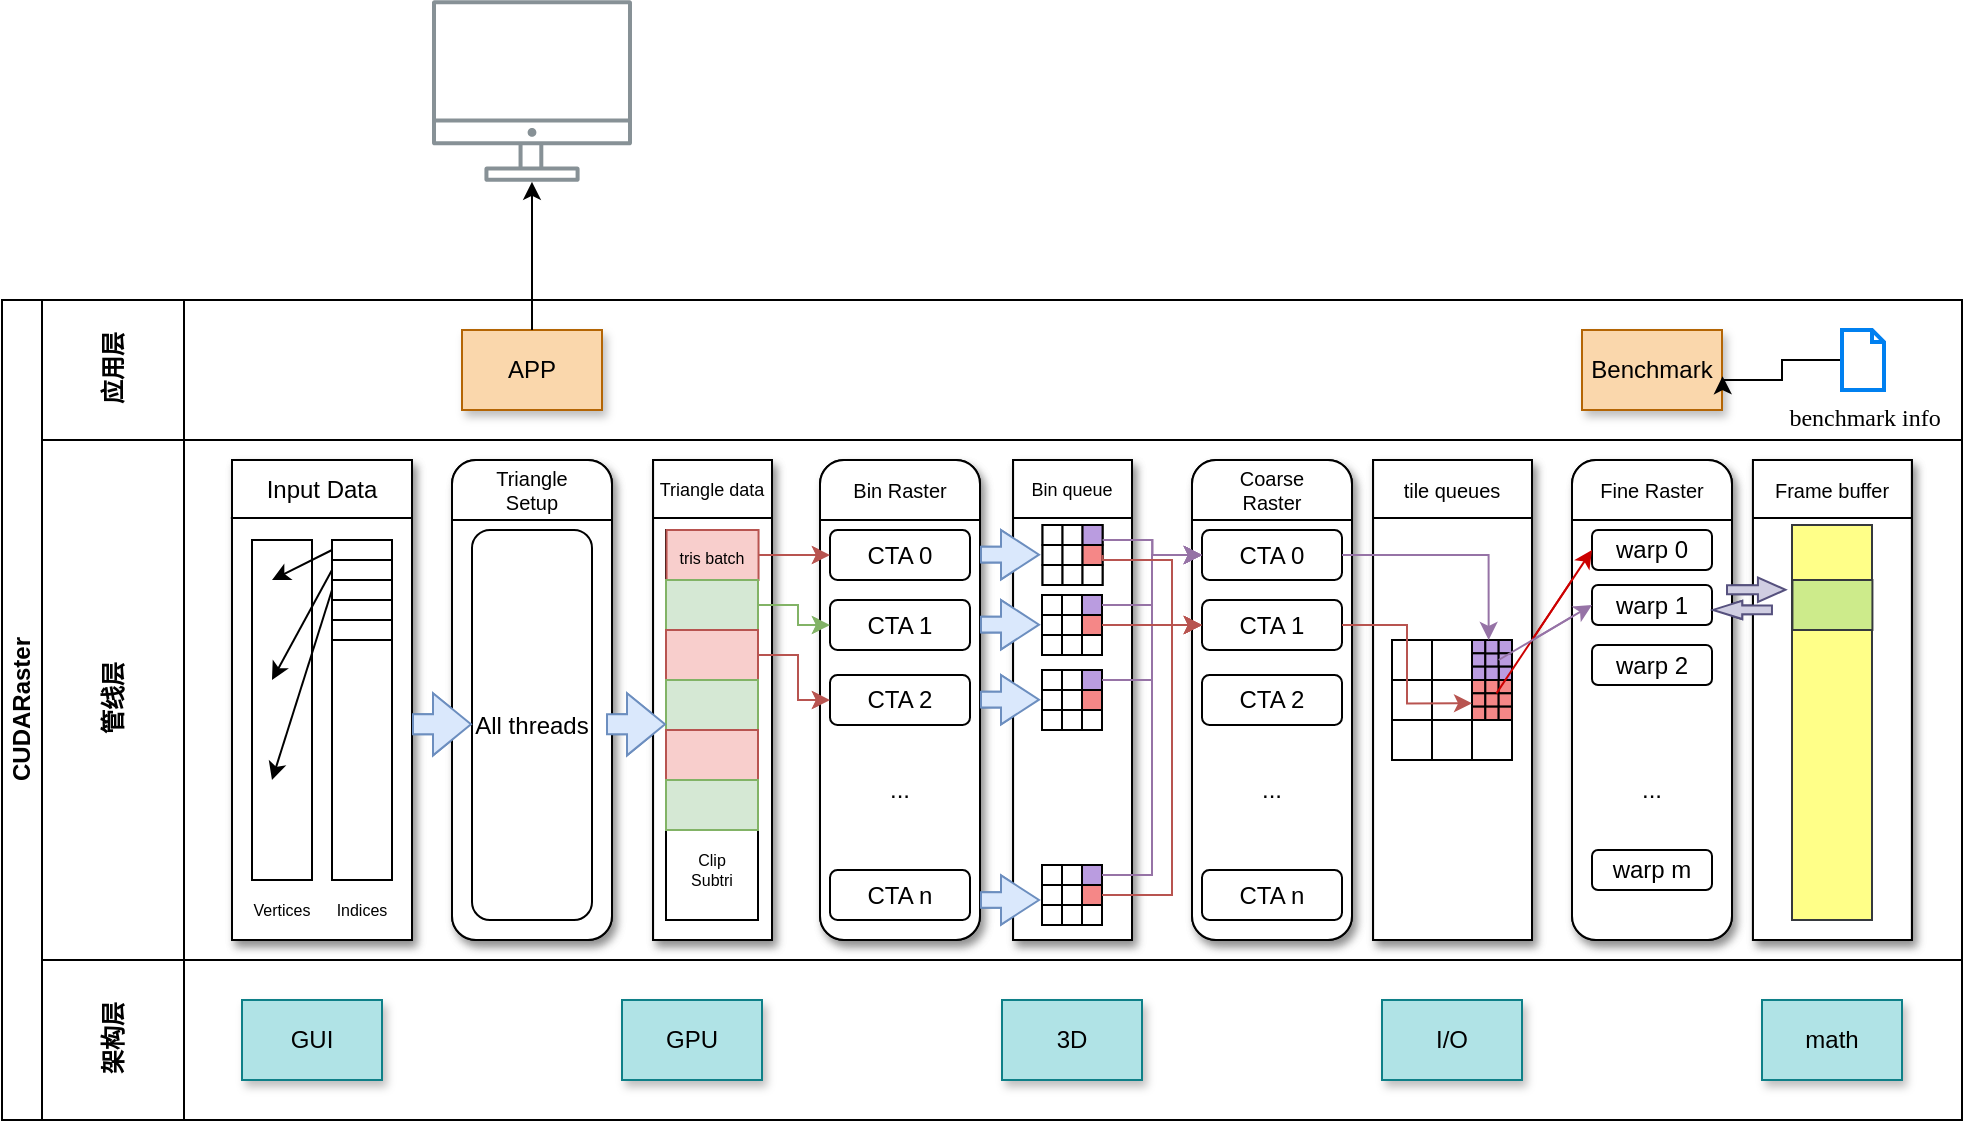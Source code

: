 <mxfile version="23.1.6" type="github">
  <diagram id="prtHgNgQTEPvFCAcTncT" name="Page-1">
    <mxGraphModel dx="1390" dy="318" grid="1" gridSize="10" guides="1" tooltips="1" connect="1" arrows="1" fold="1" page="1" pageScale="1" pageWidth="827" pageHeight="1169" math="0" shadow="0">
      <root>
        <mxCell id="0" />
        <mxCell id="1" parent="0" />
        <mxCell id="dNxyNK7c78bLwvsdeMH5-19" value="CUDARaster" style="swimlane;html=1;childLayout=stackLayout;resizeParent=1;resizeParentMax=0;horizontal=0;startSize=20;horizontalStack=0;" parent="1" vertex="1">
          <mxGeometry x="-240" y="280" width="980" height="410" as="geometry" />
        </mxCell>
        <mxCell id="dNxyNK7c78bLwvsdeMH5-20" value="应用层" style="swimlane;html=1;startSize=71;horizontal=0;" parent="dNxyNK7c78bLwvsdeMH5-19" vertex="1">
          <mxGeometry x="20" width="960" height="70" as="geometry" />
        </mxCell>
        <mxCell id="dK3k0ItTwGgipWkgGngL-8" value="APP" style="rounded=0;whiteSpace=wrap;html=1;shadow=1;fillColor=#fad7ac;strokeColor=#b46504;" parent="dNxyNK7c78bLwvsdeMH5-20" vertex="1">
          <mxGeometry x="210" y="15" width="70" height="40" as="geometry" />
        </mxCell>
        <mxCell id="dK3k0ItTwGgipWkgGngL-10" value="Benchmark" style="rounded=0;whiteSpace=wrap;html=1;shadow=1;fillColor=#fad7ac;strokeColor=#b46504;" parent="dNxyNK7c78bLwvsdeMH5-20" vertex="1">
          <mxGeometry x="770" y="15" width="70" height="40" as="geometry" />
        </mxCell>
        <mxCell id="khjuiTigCXTIZcOWDhtS-1010" style="edgeStyle=orthogonalEdgeStyle;rounded=0;orthogonalLoop=1;jettySize=auto;html=1;entryX=1.004;entryY=0.578;entryDx=0;entryDy=0;entryPerimeter=0;" edge="1" parent="dNxyNK7c78bLwvsdeMH5-20" source="khjuiTigCXTIZcOWDhtS-1009" target="dK3k0ItTwGgipWkgGngL-10">
          <mxGeometry relative="1" as="geometry">
            <Array as="points">
              <mxPoint x="870" y="30" />
              <mxPoint x="870" y="40" />
              <mxPoint x="840" y="40" />
            </Array>
          </mxGeometry>
        </mxCell>
        <mxCell id="khjuiTigCXTIZcOWDhtS-1009" value="&lt;font face=&quot;Times New Roman&quot;&gt;benchmark info&lt;/font&gt;" style="html=1;verticalLabelPosition=bottom;align=center;labelBackgroundColor=#ffffff;verticalAlign=top;strokeWidth=2;strokeColor=#0080F0;shadow=0;dashed=0;shape=mxgraph.ios7.icons.document;" vertex="1" parent="dNxyNK7c78bLwvsdeMH5-20">
          <mxGeometry x="900" y="15" width="21" height="30" as="geometry" />
        </mxCell>
        <mxCell id="dNxyNK7c78bLwvsdeMH5-21" value="管线层" style="swimlane;html=1;startSize=71;horizontal=0;" parent="dNxyNK7c78bLwvsdeMH5-19" vertex="1">
          <mxGeometry x="20" y="70" width="960" height="260" as="geometry" />
        </mxCell>
        <mxCell id="khjuiTigCXTIZcOWDhtS-680" value="" style="group;fontSize=13;" vertex="1" connectable="0" parent="dNxyNK7c78bLwvsdeMH5-21">
          <mxGeometry x="90" y="10" width="844.94" height="240" as="geometry" />
        </mxCell>
        <mxCell id="dK3k0ItTwGgipWkgGngL-12" value="" style="rounded=0;whiteSpace=wrap;html=1;movable=1;resizable=1;rotatable=1;deletable=1;editable=1;locked=0;connectable=1;shadow=1;" parent="khjuiTigCXTIZcOWDhtS-680" vertex="1">
          <mxGeometry x="5" width="90" height="240" as="geometry" />
        </mxCell>
        <mxCell id="dK3k0ItTwGgipWkgGngL-13" value="" style="endArrow=none;html=1;rounded=0;exitX=-0.006;exitY=0.121;exitDx=0;exitDy=0;exitPerimeter=0;entryX=1;entryY=0.121;entryDx=0;entryDy=0;entryPerimeter=0;movable=1;resizable=1;rotatable=1;deletable=1;editable=1;locked=0;connectable=1;strokeWidth=1;" parent="khjuiTigCXTIZcOWDhtS-680" source="dK3k0ItTwGgipWkgGngL-12" target="dK3k0ItTwGgipWkgGngL-12" edge="1">
          <mxGeometry width="50" height="50" relative="1" as="geometry">
            <mxPoint x="385" y="-11.364" as="sourcePoint" />
            <mxPoint x="435" y="38.636" as="targetPoint" />
          </mxGeometry>
        </mxCell>
        <mxCell id="dK3k0ItTwGgipWkgGngL-14" value="Input Data" style="text;html=1;strokeColor=none;fillColor=none;align=center;verticalAlign=middle;whiteSpace=wrap;rounded=0;movable=1;resizable=1;rotatable=1;deletable=1;editable=1;locked=0;connectable=1;" parent="khjuiTigCXTIZcOWDhtS-680" vertex="1">
          <mxGeometry x="20" width="60" height="30" as="geometry" />
        </mxCell>
        <mxCell id="dK3k0ItTwGgipWkgGngL-15" value="" style="rounded=1;whiteSpace=wrap;html=1;shadow=1;" parent="khjuiTigCXTIZcOWDhtS-680" vertex="1">
          <mxGeometry x="115" width="80" height="240" as="geometry" />
        </mxCell>
        <mxCell id="dK3k0ItTwGgipWkgGngL-17" value="" style="endArrow=none;html=1;rounded=0;exitX=-0.006;exitY=0.121;exitDx=0;exitDy=0;exitPerimeter=0;entryX=1;entryY=0.121;entryDx=0;entryDy=0;entryPerimeter=0;movable=1;resizable=1;rotatable=1;deletable=1;editable=1;locked=0;connectable=1;strokeWidth=1;" parent="khjuiTigCXTIZcOWDhtS-680" edge="1">
          <mxGeometry width="50" height="50" relative="1" as="geometry">
            <mxPoint x="115" y="30" as="sourcePoint" />
            <mxPoint x="195" y="30" as="targetPoint" />
          </mxGeometry>
        </mxCell>
        <mxCell id="dK3k0ItTwGgipWkgGngL-18" value="Triangle Setup" style="text;html=1;strokeColor=none;fillColor=none;align=center;verticalAlign=middle;whiteSpace=wrap;rounded=0;movable=1;resizable=1;rotatable=1;deletable=1;editable=1;locked=0;connectable=1;fontSize=10;" parent="khjuiTigCXTIZcOWDhtS-680" vertex="1">
          <mxGeometry x="125" width="60" height="30" as="geometry" />
        </mxCell>
        <mxCell id="dK3k0ItTwGgipWkgGngL-19" value="" style="rounded=0;whiteSpace=wrap;html=1;" parent="khjuiTigCXTIZcOWDhtS-680" vertex="1">
          <mxGeometry x="15" y="40" width="30" height="170" as="geometry" />
        </mxCell>
        <mxCell id="dK3k0ItTwGgipWkgGngL-20" value="" style="rounded=0;whiteSpace=wrap;html=1;" parent="khjuiTigCXTIZcOWDhtS-680" vertex="1">
          <mxGeometry x="55" y="40" width="30" height="170" as="geometry" />
        </mxCell>
        <mxCell id="dK3k0ItTwGgipWkgGngL-21" value="" style="rounded=0;whiteSpace=wrap;html=1;" parent="khjuiTigCXTIZcOWDhtS-680" vertex="1">
          <mxGeometry x="55" y="40" width="30" height="10" as="geometry" />
        </mxCell>
        <mxCell id="dK3k0ItTwGgipWkgGngL-22" value="" style="rounded=0;whiteSpace=wrap;html=1;" parent="khjuiTigCXTIZcOWDhtS-680" vertex="1">
          <mxGeometry x="55" y="50" width="30" height="10" as="geometry" />
        </mxCell>
        <mxCell id="dK3k0ItTwGgipWkgGngL-23" value="" style="rounded=0;whiteSpace=wrap;html=1;" parent="khjuiTigCXTIZcOWDhtS-680" vertex="1">
          <mxGeometry x="55" y="60" width="30" height="10" as="geometry" />
        </mxCell>
        <mxCell id="dK3k0ItTwGgipWkgGngL-24" value="" style="rounded=0;whiteSpace=wrap;html=1;" parent="khjuiTigCXTIZcOWDhtS-680" vertex="1">
          <mxGeometry x="55" y="70" width="30" height="10" as="geometry" />
        </mxCell>
        <mxCell id="dK3k0ItTwGgipWkgGngL-25" value="" style="rounded=0;whiteSpace=wrap;html=1;" parent="khjuiTigCXTIZcOWDhtS-680" vertex="1">
          <mxGeometry x="55" y="80" width="30" height="10" as="geometry" />
        </mxCell>
        <mxCell id="dK3k0ItTwGgipWkgGngL-26" value="" style="endArrow=classic;html=1;rounded=0;exitX=0;exitY=0.5;exitDx=0;exitDy=0;entryX=0.333;entryY=0.118;entryDx=0;entryDy=0;entryPerimeter=0;" parent="khjuiTigCXTIZcOWDhtS-680" source="dK3k0ItTwGgipWkgGngL-21" target="dK3k0ItTwGgipWkgGngL-19" edge="1">
          <mxGeometry width="50" height="50" relative="1" as="geometry">
            <mxPoint x="-30" y="-10" as="sourcePoint" />
            <mxPoint x="20" y="-60" as="targetPoint" />
          </mxGeometry>
        </mxCell>
        <mxCell id="dK3k0ItTwGgipWkgGngL-27" value="" style="endArrow=classic;html=1;rounded=0;exitX=0;exitY=0.5;exitDx=0;exitDy=0;entryX=0.333;entryY=0.412;entryDx=0;entryDy=0;entryPerimeter=0;" parent="khjuiTigCXTIZcOWDhtS-680" source="dK3k0ItTwGgipWkgGngL-22" target="dK3k0ItTwGgipWkgGngL-19" edge="1">
          <mxGeometry width="50" height="50" relative="1" as="geometry">
            <mxPoint x="385" y="70" as="sourcePoint" />
            <mxPoint x="435" y="20" as="targetPoint" />
          </mxGeometry>
        </mxCell>
        <mxCell id="dK3k0ItTwGgipWkgGngL-28" value="" style="endArrow=classic;html=1;rounded=0;exitX=0;exitY=0.5;exitDx=0;exitDy=0;entryX=0.333;entryY=0.706;entryDx=0;entryDy=0;entryPerimeter=0;" parent="khjuiTigCXTIZcOWDhtS-680" source="dK3k0ItTwGgipWkgGngL-23" target="dK3k0ItTwGgipWkgGngL-19" edge="1">
          <mxGeometry width="50" height="50" relative="1" as="geometry">
            <mxPoint x="285" y="100" as="sourcePoint" />
            <mxPoint x="335" y="50" as="targetPoint" />
          </mxGeometry>
        </mxCell>
        <mxCell id="dK3k0ItTwGgipWkgGngL-29" value="Vertices" style="text;html=1;strokeColor=none;fillColor=none;align=center;verticalAlign=middle;whiteSpace=wrap;rounded=0;fontSize=8;" parent="khjuiTigCXTIZcOWDhtS-680" vertex="1">
          <mxGeometry y="210" width="60" height="30" as="geometry" />
        </mxCell>
        <mxCell id="dK3k0ItTwGgipWkgGngL-31" value="Indices" style="text;html=1;strokeColor=none;fillColor=none;align=center;verticalAlign=middle;whiteSpace=wrap;rounded=0;fontSize=8;" parent="khjuiTigCXTIZcOWDhtS-680" vertex="1">
          <mxGeometry x="40" y="210" width="60" height="30" as="geometry" />
        </mxCell>
        <mxCell id="dK3k0ItTwGgipWkgGngL-32" value="All threads" style="rounded=1;whiteSpace=wrap;html=1;" parent="khjuiTigCXTIZcOWDhtS-680" vertex="1">
          <mxGeometry x="125" y="35" width="60" height="195" as="geometry" />
        </mxCell>
        <mxCell id="dK3k0ItTwGgipWkgGngL-34" value="" style="rounded=0;whiteSpace=wrap;html=1;movable=1;resizable=1;rotatable=1;deletable=1;editable=1;locked=0;connectable=1;shadow=1;" parent="khjuiTigCXTIZcOWDhtS-680" vertex="1">
          <mxGeometry x="215.54" width="59.46" height="240" as="geometry" />
        </mxCell>
        <mxCell id="dK3k0ItTwGgipWkgGngL-35" value="" style="endArrow=none;html=1;rounded=0;exitX=-0.006;exitY=0.121;exitDx=0;exitDy=0;exitPerimeter=0;entryX=1;entryY=0.121;entryDx=0;entryDy=0;entryPerimeter=0;movable=1;resizable=1;rotatable=1;deletable=1;editable=1;locked=0;connectable=1;strokeWidth=1;" parent="khjuiTigCXTIZcOWDhtS-680" source="dK3k0ItTwGgipWkgGngL-34" target="dK3k0ItTwGgipWkgGngL-34" edge="1">
          <mxGeometry width="50" height="50" relative="1" as="geometry">
            <mxPoint x="595.54" y="-11.364" as="sourcePoint" />
            <mxPoint x="645.54" y="38.636" as="targetPoint" />
          </mxGeometry>
        </mxCell>
        <mxCell id="dK3k0ItTwGgipWkgGngL-36" value="Triangle data" style="text;html=1;strokeColor=none;fillColor=none;align=center;verticalAlign=middle;whiteSpace=wrap;rounded=0;movable=1;resizable=1;rotatable=1;deletable=1;editable=1;locked=0;connectable=1;fontSize=8;" parent="khjuiTigCXTIZcOWDhtS-680" vertex="1">
          <mxGeometry x="215" width="60" height="30" as="geometry" />
        </mxCell>
        <mxCell id="dK3k0ItTwGgipWkgGngL-38" value="" style="rounded=0;whiteSpace=wrap;html=1;" parent="khjuiTigCXTIZcOWDhtS-680" vertex="1">
          <mxGeometry x="222" y="35" width="46" height="195" as="geometry" />
        </mxCell>
        <mxCell id="dK3k0ItTwGgipWkgGngL-40" value="&lt;font style=&quot;font-size: 8px;&quot;&gt;tris batch&lt;/font&gt;" style="rounded=0;whiteSpace=wrap;html=1;fillColor=#f8cecc;strokeColor=#b85450;" parent="khjuiTigCXTIZcOWDhtS-680" vertex="1">
          <mxGeometry x="222.27" y="35" width="46" height="25" as="geometry" />
        </mxCell>
        <mxCell id="dK3k0ItTwGgipWkgGngL-41" value="" style="rounded=0;whiteSpace=wrap;html=1;fillColor=#d5e8d4;strokeColor=#82b366;" parent="khjuiTigCXTIZcOWDhtS-680" vertex="1">
          <mxGeometry x="222" y="60" width="46" height="25" as="geometry" />
        </mxCell>
        <mxCell id="dK3k0ItTwGgipWkgGngL-42" value="" style="rounded=0;whiteSpace=wrap;html=1;fillColor=#f8cecc;strokeColor=#b85450;" parent="khjuiTigCXTIZcOWDhtS-680" vertex="1">
          <mxGeometry x="222" y="85" width="46" height="25" as="geometry" />
        </mxCell>
        <mxCell id="dK3k0ItTwGgipWkgGngL-43" value="" style="rounded=0;whiteSpace=wrap;html=1;fillColor=#d5e8d4;strokeColor=#82b366;" parent="khjuiTigCXTIZcOWDhtS-680" vertex="1">
          <mxGeometry x="222" y="110" width="46" height="25" as="geometry" />
        </mxCell>
        <mxCell id="dK3k0ItTwGgipWkgGngL-44" value="" style="rounded=0;whiteSpace=wrap;html=1;fillColor=#f8cecc;strokeColor=#b85450;" parent="khjuiTigCXTIZcOWDhtS-680" vertex="1">
          <mxGeometry x="222" y="135" width="46" height="25" as="geometry" />
        </mxCell>
        <mxCell id="dK3k0ItTwGgipWkgGngL-45" value="" style="rounded=0;whiteSpace=wrap;html=1;fillColor=#d5e8d4;strokeColor=#82b366;" parent="khjuiTigCXTIZcOWDhtS-680" vertex="1">
          <mxGeometry x="222" y="160" width="46" height="25" as="geometry" />
        </mxCell>
        <mxCell id="dK3k0ItTwGgipWkgGngL-46" value="Clip&lt;br&gt;Subtri" style="text;html=1;strokeColor=none;fillColor=none;align=center;verticalAlign=middle;whiteSpace=wrap;rounded=0;fontSize=8;" parent="khjuiTigCXTIZcOWDhtS-680" vertex="1">
          <mxGeometry x="215" y="190" width="60" height="30" as="geometry" />
        </mxCell>
        <mxCell id="dK3k0ItTwGgipWkgGngL-47" value="" style="rounded=1;whiteSpace=wrap;html=1;shadow=1;" parent="khjuiTigCXTIZcOWDhtS-680" vertex="1">
          <mxGeometry x="299" width="80" height="240" as="geometry" />
        </mxCell>
        <mxCell id="dK3k0ItTwGgipWkgGngL-48" value="" style="endArrow=none;html=1;rounded=0;exitX=-0.006;exitY=0.121;exitDx=0;exitDy=0;exitPerimeter=0;entryX=1;entryY=0.121;entryDx=0;entryDy=0;entryPerimeter=0;movable=1;resizable=1;rotatable=1;deletable=1;editable=1;locked=0;connectable=1;strokeWidth=1;" parent="khjuiTigCXTIZcOWDhtS-680" edge="1">
          <mxGeometry width="50" height="50" relative="1" as="geometry">
            <mxPoint x="299" y="30" as="sourcePoint" />
            <mxPoint x="379" y="30" as="targetPoint" />
          </mxGeometry>
        </mxCell>
        <mxCell id="dK3k0ItTwGgipWkgGngL-49" value="Bin Raster" style="text;html=1;strokeColor=none;fillColor=none;align=center;verticalAlign=middle;whiteSpace=wrap;rounded=0;movable=1;resizable=1;rotatable=1;deletable=1;editable=1;locked=0;connectable=1;fontSize=10;" parent="khjuiTigCXTIZcOWDhtS-680" vertex="1">
          <mxGeometry x="309" width="60" height="30" as="geometry" />
        </mxCell>
        <mxCell id="dK3k0ItTwGgipWkgGngL-50" value="CTA 0" style="rounded=1;whiteSpace=wrap;html=1;" parent="khjuiTigCXTIZcOWDhtS-680" vertex="1">
          <mxGeometry x="304" y="35" width="70" height="25" as="geometry" />
        </mxCell>
        <mxCell id="dK3k0ItTwGgipWkgGngL-55" style="edgeStyle=orthogonalEdgeStyle;rounded=0;orthogonalLoop=1;jettySize=auto;html=1;exitX=1;exitY=0.5;exitDx=0;exitDy=0;entryX=0;entryY=0.5;entryDx=0;entryDy=0;fillColor=#f8cecc;strokeColor=#b85450;" parent="khjuiTigCXTIZcOWDhtS-680" source="dK3k0ItTwGgipWkgGngL-40" target="dK3k0ItTwGgipWkgGngL-50" edge="1">
          <mxGeometry relative="1" as="geometry" />
        </mxCell>
        <mxCell id="dK3k0ItTwGgipWkgGngL-51" value="CTA 1" style="rounded=1;whiteSpace=wrap;html=1;" parent="khjuiTigCXTIZcOWDhtS-680" vertex="1">
          <mxGeometry x="304" y="70" width="70" height="25" as="geometry" />
        </mxCell>
        <mxCell id="dK3k0ItTwGgipWkgGngL-56" style="edgeStyle=orthogonalEdgeStyle;rounded=0;orthogonalLoop=1;jettySize=auto;html=1;entryX=0;entryY=0.5;entryDx=0;entryDy=0;fillColor=#d5e8d4;strokeColor=#82b366;" parent="khjuiTigCXTIZcOWDhtS-680" source="dK3k0ItTwGgipWkgGngL-41" target="dK3k0ItTwGgipWkgGngL-51" edge="1">
          <mxGeometry relative="1" as="geometry" />
        </mxCell>
        <mxCell id="dK3k0ItTwGgipWkgGngL-52" value="CTA 2" style="rounded=1;whiteSpace=wrap;html=1;" parent="khjuiTigCXTIZcOWDhtS-680" vertex="1">
          <mxGeometry x="304" y="107.5" width="70" height="25" as="geometry" />
        </mxCell>
        <mxCell id="dK3k0ItTwGgipWkgGngL-57" style="edgeStyle=orthogonalEdgeStyle;rounded=0;orthogonalLoop=1;jettySize=auto;html=1;exitX=1;exitY=0.5;exitDx=0;exitDy=0;entryX=0;entryY=0.5;entryDx=0;entryDy=0;fillColor=#f8cecc;strokeColor=#b85450;" parent="khjuiTigCXTIZcOWDhtS-680" source="dK3k0ItTwGgipWkgGngL-42" target="dK3k0ItTwGgipWkgGngL-52" edge="1">
          <mxGeometry relative="1" as="geometry">
            <Array as="points">
              <mxPoint x="288" y="98" />
              <mxPoint x="288" y="120" />
            </Array>
          </mxGeometry>
        </mxCell>
        <mxCell id="dK3k0ItTwGgipWkgGngL-53" value="CTA n" style="rounded=1;whiteSpace=wrap;html=1;" parent="khjuiTigCXTIZcOWDhtS-680" vertex="1">
          <mxGeometry x="304" y="205" width="70" height="25" as="geometry" />
        </mxCell>
        <mxCell id="dK3k0ItTwGgipWkgGngL-54" value="..." style="text;html=1;strokeColor=none;fillColor=none;align=center;verticalAlign=middle;whiteSpace=wrap;rounded=0;" parent="khjuiTigCXTIZcOWDhtS-680" vertex="1">
          <mxGeometry x="309" y="150" width="60" height="30" as="geometry" />
        </mxCell>
        <mxCell id="dK3k0ItTwGgipWkgGngL-58" value="" style="rounded=1;whiteSpace=wrap;html=1;shadow=1;" parent="khjuiTigCXTIZcOWDhtS-680" vertex="1">
          <mxGeometry x="485" width="80" height="240" as="geometry" />
        </mxCell>
        <mxCell id="dK3k0ItTwGgipWkgGngL-59" value="" style="endArrow=none;html=1;rounded=0;exitX=-0.006;exitY=0.121;exitDx=0;exitDy=0;exitPerimeter=0;entryX=1;entryY=0.121;entryDx=0;entryDy=0;entryPerimeter=0;movable=1;resizable=1;rotatable=1;deletable=1;editable=1;locked=0;connectable=1;strokeWidth=1;" parent="khjuiTigCXTIZcOWDhtS-680" edge="1">
          <mxGeometry width="50" height="50" relative="1" as="geometry">
            <mxPoint x="485" y="30" as="sourcePoint" />
            <mxPoint x="565" y="30" as="targetPoint" />
          </mxGeometry>
        </mxCell>
        <mxCell id="dK3k0ItTwGgipWkgGngL-62" value="" style="rounded=0;whiteSpace=wrap;html=1;movable=1;resizable=1;rotatable=1;deletable=1;editable=1;locked=0;connectable=1;shadow=1;" parent="khjuiTigCXTIZcOWDhtS-680" vertex="1">
          <mxGeometry x="395.54" width="59.46" height="240" as="geometry" />
        </mxCell>
        <mxCell id="dK3k0ItTwGgipWkgGngL-63" value="" style="endArrow=none;html=1;rounded=0;exitX=-0.006;exitY=0.121;exitDx=0;exitDy=0;exitPerimeter=0;entryX=1;entryY=0.121;entryDx=0;entryDy=0;entryPerimeter=0;movable=1;resizable=1;rotatable=1;deletable=1;editable=1;locked=0;connectable=1;strokeWidth=1;" parent="khjuiTigCXTIZcOWDhtS-680" source="dK3k0ItTwGgipWkgGngL-62" target="dK3k0ItTwGgipWkgGngL-62" edge="1">
          <mxGeometry width="50" height="50" relative="1" as="geometry">
            <mxPoint x="775.54" y="-11.364" as="sourcePoint" />
            <mxPoint x="825.54" y="38.636" as="targetPoint" />
          </mxGeometry>
        </mxCell>
        <mxCell id="dK3k0ItTwGgipWkgGngL-64" value="Bin queue" style="text;html=1;strokeColor=none;fillColor=none;align=center;verticalAlign=middle;whiteSpace=wrap;rounded=0;movable=1;resizable=1;rotatable=1;deletable=1;editable=1;locked=0;connectable=1;fontSize=8;" parent="khjuiTigCXTIZcOWDhtS-680" vertex="1">
          <mxGeometry x="395" width="60" height="30" as="geometry" />
        </mxCell>
        <mxCell id="dK3k0ItTwGgipWkgGngL-65" value="Coarse Raster" style="text;html=1;strokeColor=none;fillColor=none;align=center;verticalAlign=middle;whiteSpace=wrap;rounded=0;movable=1;resizable=1;rotatable=1;deletable=1;editable=1;locked=0;connectable=1;fontSize=10;" parent="khjuiTigCXTIZcOWDhtS-680" vertex="1">
          <mxGeometry x="495" width="60" height="30" as="geometry" />
        </mxCell>
        <mxCell id="dK3k0ItTwGgipWkgGngL-66" value="CTA 0" style="rounded=1;whiteSpace=wrap;html=1;" parent="khjuiTigCXTIZcOWDhtS-680" vertex="1">
          <mxGeometry x="490" y="35" width="70" height="25" as="geometry" />
        </mxCell>
        <mxCell id="dK3k0ItTwGgipWkgGngL-67" value="CTA 1" style="rounded=1;whiteSpace=wrap;html=1;" parent="khjuiTigCXTIZcOWDhtS-680" vertex="1">
          <mxGeometry x="490" y="70" width="70" height="25" as="geometry" />
        </mxCell>
        <mxCell id="dK3k0ItTwGgipWkgGngL-68" value="CTA 2" style="rounded=1;whiteSpace=wrap;html=1;" parent="khjuiTigCXTIZcOWDhtS-680" vertex="1">
          <mxGeometry x="490" y="107.5" width="70" height="25" as="geometry" />
        </mxCell>
        <mxCell id="dK3k0ItTwGgipWkgGngL-69" value="CTA n" style="rounded=1;whiteSpace=wrap;html=1;" parent="khjuiTigCXTIZcOWDhtS-680" vertex="1">
          <mxGeometry x="490" y="205" width="70" height="25" as="geometry" />
        </mxCell>
        <mxCell id="dK3k0ItTwGgipWkgGngL-70" value="..." style="text;html=1;strokeColor=none;fillColor=none;align=center;verticalAlign=middle;whiteSpace=wrap;rounded=0;" parent="khjuiTigCXTIZcOWDhtS-680" vertex="1">
          <mxGeometry x="495" y="150" width="60" height="30" as="geometry" />
        </mxCell>
        <mxCell id="dK3k0ItTwGgipWkgGngL-86" value="" style="group" parent="khjuiTigCXTIZcOWDhtS-680" vertex="1" connectable="0">
          <mxGeometry x="410.27" y="32.5" width="30" height="30" as="geometry" />
        </mxCell>
        <mxCell id="dK3k0ItTwGgipWkgGngL-71" value="" style="rounded=0;whiteSpace=wrap;html=1;container=0;" parent="dK3k0ItTwGgipWkgGngL-86" vertex="1">
          <mxGeometry width="30" height="30" as="geometry" />
        </mxCell>
        <mxCell id="dK3k0ItTwGgipWkgGngL-72" value="" style="rounded=0;whiteSpace=wrap;html=1;container=0;" parent="dK3k0ItTwGgipWkgGngL-86" vertex="1">
          <mxGeometry width="10" height="10" as="geometry" />
        </mxCell>
        <mxCell id="dK3k0ItTwGgipWkgGngL-73" value="" style="rounded=0;whiteSpace=wrap;html=1;container=0;" parent="dK3k0ItTwGgipWkgGngL-86" vertex="1">
          <mxGeometry x="10.0" width="10" height="10" as="geometry" />
        </mxCell>
        <mxCell id="dK3k0ItTwGgipWkgGngL-74" value="" style="rounded=0;whiteSpace=wrap;html=1;container=0;fillColor=#ba9ce0;" parent="dK3k0ItTwGgipWkgGngL-86" vertex="1">
          <mxGeometry x="20.0" width="10" height="10" as="geometry" />
        </mxCell>
        <mxCell id="dK3k0ItTwGgipWkgGngL-75" value="" style="rounded=0;whiteSpace=wrap;html=1;container=0;" parent="dK3k0ItTwGgipWkgGngL-86" vertex="1">
          <mxGeometry y="10.0" width="10" height="10" as="geometry" />
        </mxCell>
        <mxCell id="dK3k0ItTwGgipWkgGngL-76" value="" style="rounded=0;whiteSpace=wrap;html=1;container=0;" parent="dK3k0ItTwGgipWkgGngL-86" vertex="1">
          <mxGeometry x="10.0" y="10.0" width="10" height="10" as="geometry" />
        </mxCell>
        <mxCell id="dK3k0ItTwGgipWkgGngL-77" value="" style="rounded=0;whiteSpace=wrap;html=1;container=0;fillColor=#f58787;" parent="dK3k0ItTwGgipWkgGngL-86" vertex="1">
          <mxGeometry x="20.0" y="10.0" width="10" height="10" as="geometry" />
        </mxCell>
        <mxCell id="dK3k0ItTwGgipWkgGngL-78" value="" style="rounded=0;whiteSpace=wrap;html=1;container=0;" parent="dK3k0ItTwGgipWkgGngL-86" vertex="1">
          <mxGeometry y="20.0" width="10" height="10" as="geometry" />
        </mxCell>
        <mxCell id="dK3k0ItTwGgipWkgGngL-79" value="" style="rounded=0;whiteSpace=wrap;html=1;container=0;" parent="dK3k0ItTwGgipWkgGngL-86" vertex="1">
          <mxGeometry x="10.0" y="20.0" width="10" height="10" as="geometry" />
        </mxCell>
        <mxCell id="dK3k0ItTwGgipWkgGngL-80" value="" style="rounded=0;whiteSpace=wrap;html=1;container=0;" parent="dK3k0ItTwGgipWkgGngL-86" vertex="1">
          <mxGeometry x="20.0" y="20.0" width="10" height="10" as="geometry" />
        </mxCell>
        <mxCell id="dK3k0ItTwGgipWkgGngL-99" value="" style="group" parent="khjuiTigCXTIZcOWDhtS-680" vertex="1" connectable="0">
          <mxGeometry x="410" y="67.5" width="30" height="30" as="geometry" />
        </mxCell>
        <mxCell id="dK3k0ItTwGgipWkgGngL-100" value="" style="rounded=0;whiteSpace=wrap;html=1;container=0;" parent="dK3k0ItTwGgipWkgGngL-99" vertex="1">
          <mxGeometry width="30" height="30" as="geometry" />
        </mxCell>
        <mxCell id="dK3k0ItTwGgipWkgGngL-101" value="" style="rounded=0;whiteSpace=wrap;html=1;container=0;" parent="dK3k0ItTwGgipWkgGngL-99" vertex="1">
          <mxGeometry width="10" height="10" as="geometry" />
        </mxCell>
        <mxCell id="dK3k0ItTwGgipWkgGngL-102" value="" style="rounded=0;whiteSpace=wrap;html=1;container=0;" parent="dK3k0ItTwGgipWkgGngL-99" vertex="1">
          <mxGeometry x="10.0" width="10" height="10" as="geometry" />
        </mxCell>
        <mxCell id="dK3k0ItTwGgipWkgGngL-103" value="" style="rounded=0;whiteSpace=wrap;html=1;container=0;fillColor=#ba9ce0;" parent="dK3k0ItTwGgipWkgGngL-99" vertex="1">
          <mxGeometry x="20.0" width="10" height="10" as="geometry" />
        </mxCell>
        <mxCell id="dK3k0ItTwGgipWkgGngL-104" value="" style="rounded=0;whiteSpace=wrap;html=1;container=0;" parent="dK3k0ItTwGgipWkgGngL-99" vertex="1">
          <mxGeometry y="10.0" width="10" height="10" as="geometry" />
        </mxCell>
        <mxCell id="dK3k0ItTwGgipWkgGngL-105" value="" style="rounded=0;whiteSpace=wrap;html=1;container=0;" parent="dK3k0ItTwGgipWkgGngL-99" vertex="1">
          <mxGeometry x="10.0" y="10.0" width="10" height="10" as="geometry" />
        </mxCell>
        <mxCell id="dK3k0ItTwGgipWkgGngL-106" value="" style="rounded=0;whiteSpace=wrap;html=1;container=0;fillColor=#f58787;" parent="dK3k0ItTwGgipWkgGngL-99" vertex="1">
          <mxGeometry x="20.0" y="10.0" width="10" height="10" as="geometry" />
        </mxCell>
        <mxCell id="dK3k0ItTwGgipWkgGngL-107" value="" style="rounded=0;whiteSpace=wrap;html=1;container=0;" parent="dK3k0ItTwGgipWkgGngL-99" vertex="1">
          <mxGeometry y="20.0" width="10" height="10" as="geometry" />
        </mxCell>
        <mxCell id="dK3k0ItTwGgipWkgGngL-108" value="" style="rounded=0;whiteSpace=wrap;html=1;container=0;" parent="dK3k0ItTwGgipWkgGngL-99" vertex="1">
          <mxGeometry x="10.0" y="20.0" width="10" height="10" as="geometry" />
        </mxCell>
        <mxCell id="dK3k0ItTwGgipWkgGngL-109" value="" style="rounded=0;whiteSpace=wrap;html=1;container=0;" parent="dK3k0ItTwGgipWkgGngL-99" vertex="1">
          <mxGeometry x="20.0" y="20.0" width="10" height="10" as="geometry" />
        </mxCell>
        <mxCell id="dK3k0ItTwGgipWkgGngL-122" value="" style="group" parent="khjuiTigCXTIZcOWDhtS-680" vertex="1" connectable="0">
          <mxGeometry x="410" y="105" width="30" height="30" as="geometry" />
        </mxCell>
        <mxCell id="dK3k0ItTwGgipWkgGngL-123" value="" style="rounded=0;whiteSpace=wrap;html=1;container=0;" parent="dK3k0ItTwGgipWkgGngL-122" vertex="1">
          <mxGeometry width="30" height="30" as="geometry" />
        </mxCell>
        <mxCell id="dK3k0ItTwGgipWkgGngL-124" value="" style="rounded=0;whiteSpace=wrap;html=1;container=0;" parent="dK3k0ItTwGgipWkgGngL-122" vertex="1">
          <mxGeometry width="10" height="10" as="geometry" />
        </mxCell>
        <mxCell id="dK3k0ItTwGgipWkgGngL-125" value="" style="rounded=0;whiteSpace=wrap;html=1;container=0;" parent="dK3k0ItTwGgipWkgGngL-122" vertex="1">
          <mxGeometry x="10.0" width="10" height="10" as="geometry" />
        </mxCell>
        <mxCell id="dK3k0ItTwGgipWkgGngL-126" value="" style="rounded=0;whiteSpace=wrap;html=1;container=0;fillColor=#ba9ce0;" parent="dK3k0ItTwGgipWkgGngL-122" vertex="1">
          <mxGeometry x="20.0" width="10" height="10" as="geometry" />
        </mxCell>
        <mxCell id="dK3k0ItTwGgipWkgGngL-127" value="" style="rounded=0;whiteSpace=wrap;html=1;container=0;" parent="dK3k0ItTwGgipWkgGngL-122" vertex="1">
          <mxGeometry y="10.0" width="10" height="10" as="geometry" />
        </mxCell>
        <mxCell id="dK3k0ItTwGgipWkgGngL-128" value="" style="rounded=0;whiteSpace=wrap;html=1;container=0;" parent="dK3k0ItTwGgipWkgGngL-122" vertex="1">
          <mxGeometry x="10.0" y="10.0" width="10" height="10" as="geometry" />
        </mxCell>
        <mxCell id="dK3k0ItTwGgipWkgGngL-129" value="" style="rounded=0;whiteSpace=wrap;html=1;container=0;fillColor=#f58787;" parent="dK3k0ItTwGgipWkgGngL-122" vertex="1">
          <mxGeometry x="20.0" y="10.0" width="10" height="10" as="geometry" />
        </mxCell>
        <mxCell id="dK3k0ItTwGgipWkgGngL-130" value="" style="rounded=0;whiteSpace=wrap;html=1;container=0;" parent="dK3k0ItTwGgipWkgGngL-122" vertex="1">
          <mxGeometry y="20.0" width="10" height="10" as="geometry" />
        </mxCell>
        <mxCell id="dK3k0ItTwGgipWkgGngL-131" value="" style="rounded=0;whiteSpace=wrap;html=1;container=0;" parent="dK3k0ItTwGgipWkgGngL-122" vertex="1">
          <mxGeometry x="10.0" y="20.0" width="10" height="10" as="geometry" />
        </mxCell>
        <mxCell id="dK3k0ItTwGgipWkgGngL-132" value="" style="rounded=0;whiteSpace=wrap;html=1;container=0;" parent="dK3k0ItTwGgipWkgGngL-122" vertex="1">
          <mxGeometry x="20.0" y="20.0" width="10" height="10" as="geometry" />
        </mxCell>
        <mxCell id="dK3k0ItTwGgipWkgGngL-133" value="" style="group" parent="khjuiTigCXTIZcOWDhtS-680" vertex="1" connectable="0">
          <mxGeometry x="410" y="202.5" width="30" height="30" as="geometry" />
        </mxCell>
        <mxCell id="dK3k0ItTwGgipWkgGngL-134" value="" style="rounded=0;whiteSpace=wrap;html=1;container=0;" parent="dK3k0ItTwGgipWkgGngL-133" vertex="1">
          <mxGeometry width="30" height="30" as="geometry" />
        </mxCell>
        <mxCell id="dK3k0ItTwGgipWkgGngL-135" value="" style="rounded=0;whiteSpace=wrap;html=1;container=0;" parent="dK3k0ItTwGgipWkgGngL-133" vertex="1">
          <mxGeometry width="10" height="10" as="geometry" />
        </mxCell>
        <mxCell id="dK3k0ItTwGgipWkgGngL-136" value="" style="rounded=0;whiteSpace=wrap;html=1;container=0;" parent="dK3k0ItTwGgipWkgGngL-133" vertex="1">
          <mxGeometry x="10.0" width="10" height="10" as="geometry" />
        </mxCell>
        <mxCell id="dK3k0ItTwGgipWkgGngL-137" value="" style="rounded=0;whiteSpace=wrap;html=1;container=0;fillColor=#ba9ce0;" parent="dK3k0ItTwGgipWkgGngL-133" vertex="1">
          <mxGeometry x="20.0" width="10" height="10" as="geometry" />
        </mxCell>
        <mxCell id="dK3k0ItTwGgipWkgGngL-138" value="" style="rounded=0;whiteSpace=wrap;html=1;container=0;" parent="dK3k0ItTwGgipWkgGngL-133" vertex="1">
          <mxGeometry y="10.0" width="10" height="10" as="geometry" />
        </mxCell>
        <mxCell id="dK3k0ItTwGgipWkgGngL-139" value="" style="rounded=0;whiteSpace=wrap;html=1;container=0;" parent="dK3k0ItTwGgipWkgGngL-133" vertex="1">
          <mxGeometry x="10.0" y="10.0" width="10" height="10" as="geometry" />
        </mxCell>
        <mxCell id="dK3k0ItTwGgipWkgGngL-140" value="" style="rounded=0;whiteSpace=wrap;html=1;container=0;fillColor=#f58787;" parent="dK3k0ItTwGgipWkgGngL-133" vertex="1">
          <mxGeometry x="20.0" y="10.0" width="10" height="10" as="geometry" />
        </mxCell>
        <mxCell id="dK3k0ItTwGgipWkgGngL-141" value="" style="rounded=0;whiteSpace=wrap;html=1;container=0;" parent="dK3k0ItTwGgipWkgGngL-133" vertex="1">
          <mxGeometry y="20.0" width="10" height="10" as="geometry" />
        </mxCell>
        <mxCell id="dK3k0ItTwGgipWkgGngL-142" value="" style="rounded=0;whiteSpace=wrap;html=1;container=0;" parent="dK3k0ItTwGgipWkgGngL-133" vertex="1">
          <mxGeometry x="10.0" y="20.0" width="10" height="10" as="geometry" />
        </mxCell>
        <mxCell id="dK3k0ItTwGgipWkgGngL-143" value="" style="rounded=0;whiteSpace=wrap;html=1;container=0;" parent="dK3k0ItTwGgipWkgGngL-133" vertex="1">
          <mxGeometry x="20.0" y="20.0" width="10" height="10" as="geometry" />
        </mxCell>
        <mxCell id="dK3k0ItTwGgipWkgGngL-193" value="" style="rounded=0;whiteSpace=wrap;html=1;movable=1;resizable=1;rotatable=1;deletable=1;editable=1;locked=0;connectable=1;shadow=1;" parent="khjuiTigCXTIZcOWDhtS-680" vertex="1">
          <mxGeometry x="575.54" width="79.46" height="240" as="geometry" />
        </mxCell>
        <mxCell id="dK3k0ItTwGgipWkgGngL-194" value="" style="endArrow=none;html=1;rounded=0;exitX=-0.006;exitY=0.121;exitDx=0;exitDy=0;exitPerimeter=0;entryX=1;entryY=0.121;entryDx=0;entryDy=0;entryPerimeter=0;movable=1;resizable=1;rotatable=1;deletable=1;editable=1;locked=0;connectable=1;strokeWidth=1;" parent="khjuiTigCXTIZcOWDhtS-680" source="dK3k0ItTwGgipWkgGngL-193" target="dK3k0ItTwGgipWkgGngL-193" edge="1">
          <mxGeometry width="50" height="50" relative="1" as="geometry">
            <mxPoint x="955.54" y="-11.364" as="sourcePoint" />
            <mxPoint x="1005.54" y="38.636" as="targetPoint" />
          </mxGeometry>
        </mxCell>
        <mxCell id="dK3k0ItTwGgipWkgGngL-195" value="tile queues" style="text;html=1;strokeColor=none;fillColor=none;align=center;verticalAlign=middle;whiteSpace=wrap;rounded=0;movable=1;resizable=1;rotatable=1;deletable=1;editable=1;locked=0;connectable=1;fontSize=8;" parent="khjuiTigCXTIZcOWDhtS-680" vertex="1">
          <mxGeometry x="585.27" width="60" height="30" as="geometry" />
        </mxCell>
        <mxCell id="dK3k0ItTwGgipWkgGngL-196" value="" style="group" parent="khjuiTigCXTIZcOWDhtS-680" vertex="1" connectable="0">
          <mxGeometry x="585" y="90" width="60" height="60" as="geometry" />
        </mxCell>
        <mxCell id="dK3k0ItTwGgipWkgGngL-171" value="" style="group" parent="dK3k0ItTwGgipWkgGngL-196" vertex="1" connectable="0">
          <mxGeometry width="60" height="60" as="geometry" />
        </mxCell>
        <mxCell id="dK3k0ItTwGgipWkgGngL-158" value="" style="rounded=0;whiteSpace=wrap;html=1;container=0;" parent="dK3k0ItTwGgipWkgGngL-171" vertex="1">
          <mxGeometry width="60" height="60" as="geometry" />
        </mxCell>
        <mxCell id="dK3k0ItTwGgipWkgGngL-159" value="" style="rounded=0;whiteSpace=wrap;html=1;container=0;" parent="dK3k0ItTwGgipWkgGngL-171" vertex="1">
          <mxGeometry width="20" height="20" as="geometry" />
        </mxCell>
        <mxCell id="dK3k0ItTwGgipWkgGngL-160" value="" style="rounded=0;whiteSpace=wrap;html=1;container=0;" parent="dK3k0ItTwGgipWkgGngL-171" vertex="1">
          <mxGeometry x="20.0" width="20" height="20" as="geometry" />
        </mxCell>
        <mxCell id="dK3k0ItTwGgipWkgGngL-161" value="" style="rounded=0;whiteSpace=wrap;html=1;container=0;fillColor=#BA9CE0;" parent="dK3k0ItTwGgipWkgGngL-171" vertex="1">
          <mxGeometry x="40.0" width="20" height="20" as="geometry" />
        </mxCell>
        <mxCell id="dK3k0ItTwGgipWkgGngL-162" value="" style="rounded=0;whiteSpace=wrap;html=1;container=0;" parent="dK3k0ItTwGgipWkgGngL-171" vertex="1">
          <mxGeometry y="20" width="20" height="20" as="geometry" />
        </mxCell>
        <mxCell id="dK3k0ItTwGgipWkgGngL-163" value="" style="rounded=0;whiteSpace=wrap;html=1;container=0;" parent="dK3k0ItTwGgipWkgGngL-171" vertex="1">
          <mxGeometry x="20.0" y="20" width="20" height="20" as="geometry" />
        </mxCell>
        <mxCell id="dK3k0ItTwGgipWkgGngL-164" value="" style="rounded=0;whiteSpace=wrap;html=1;container=0;fillColor=#F58787;" parent="dK3k0ItTwGgipWkgGngL-171" vertex="1">
          <mxGeometry x="40.0" y="20" width="20" height="20" as="geometry" />
        </mxCell>
        <mxCell id="dK3k0ItTwGgipWkgGngL-165" value="" style="rounded=0;whiteSpace=wrap;html=1;container=0;" parent="dK3k0ItTwGgipWkgGngL-171" vertex="1">
          <mxGeometry y="40.0" width="20" height="20" as="geometry" />
        </mxCell>
        <mxCell id="dK3k0ItTwGgipWkgGngL-166" value="" style="rounded=0;whiteSpace=wrap;html=1;container=0;" parent="dK3k0ItTwGgipWkgGngL-171" vertex="1">
          <mxGeometry x="20.0" y="40.0" width="20" height="20" as="geometry" />
        </mxCell>
        <mxCell id="dK3k0ItTwGgipWkgGngL-167" value="" style="rounded=0;whiteSpace=wrap;html=1;container=0;" parent="dK3k0ItTwGgipWkgGngL-171" vertex="1">
          <mxGeometry x="40.0" y="40.0" width="20" height="20" as="geometry" />
        </mxCell>
        <mxCell id="dK3k0ItTwGgipWkgGngL-175" value="" style="rounded=0;whiteSpace=wrap;html=1;fillColor=#BA9CE0;" parent="dK3k0ItTwGgipWkgGngL-171" vertex="1">
          <mxGeometry x="40" width="6.667" height="6.667" as="geometry" />
        </mxCell>
        <mxCell id="dK3k0ItTwGgipWkgGngL-176" value="" style="rounded=0;whiteSpace=wrap;html=1;fillColor=#BA9CE0;" parent="dK3k0ItTwGgipWkgGngL-171" vertex="1">
          <mxGeometry x="40" y="6.667" width="6.667" height="6.667" as="geometry" />
        </mxCell>
        <mxCell id="dK3k0ItTwGgipWkgGngL-177" value="" style="rounded=0;whiteSpace=wrap;html=1;fillColor=#BA9CE0;" parent="dK3k0ItTwGgipWkgGngL-171" vertex="1">
          <mxGeometry x="40" y="13.333" width="6.667" height="6.667" as="geometry" />
        </mxCell>
        <mxCell id="dK3k0ItTwGgipWkgGngL-179" value="" style="rounded=0;whiteSpace=wrap;html=1;fillColor=#BA9CE0;" parent="dK3k0ItTwGgipWkgGngL-171" vertex="1">
          <mxGeometry x="46.667" y="6.667" width="6.667" height="6.667" as="geometry" />
        </mxCell>
        <mxCell id="dK3k0ItTwGgipWkgGngL-180" value="" style="rounded=0;whiteSpace=wrap;html=1;fillColor=#BA9CE0;" parent="dK3k0ItTwGgipWkgGngL-171" vertex="1">
          <mxGeometry x="46.667" width="6.667" height="6.667" as="geometry" />
        </mxCell>
        <mxCell id="dK3k0ItTwGgipWkgGngL-181" value="" style="rounded=0;whiteSpace=wrap;html=1;fillColor=#BA9CE0;" parent="dK3k0ItTwGgipWkgGngL-171" vertex="1">
          <mxGeometry x="53.333" width="6.667" height="6.667" as="geometry" />
        </mxCell>
        <mxCell id="dK3k0ItTwGgipWkgGngL-182" value="" style="rounded=0;whiteSpace=wrap;html=1;fillColor=#BA9CE0;" parent="dK3k0ItTwGgipWkgGngL-171" vertex="1">
          <mxGeometry x="53.333" y="6.667" width="6.667" height="6.667" as="geometry" />
        </mxCell>
        <mxCell id="dK3k0ItTwGgipWkgGngL-183" value="" style="rounded=0;whiteSpace=wrap;html=1;fillColor=#BA9CE0;" parent="dK3k0ItTwGgipWkgGngL-171" vertex="1">
          <mxGeometry x="53.333" y="13.333" width="6.667" height="6.667" as="geometry" />
        </mxCell>
        <mxCell id="dK3k0ItTwGgipWkgGngL-184" value="" style="rounded=0;whiteSpace=wrap;html=1;fillColor=#F58787;" parent="dK3k0ItTwGgipWkgGngL-171" vertex="1">
          <mxGeometry x="40" y="20" width="6.667" height="6.667" as="geometry" />
        </mxCell>
        <mxCell id="dK3k0ItTwGgipWkgGngL-185" value="" style="rounded=0;whiteSpace=wrap;html=1;fillColor=#F58787;" parent="dK3k0ItTwGgipWkgGngL-171" vertex="1">
          <mxGeometry x="46.667" y="20" width="6.667" height="6.667" as="geometry" />
        </mxCell>
        <mxCell id="dK3k0ItTwGgipWkgGngL-186" value="" style="rounded=0;whiteSpace=wrap;html=1;fillColor=#F58787;" parent="dK3k0ItTwGgipWkgGngL-171" vertex="1">
          <mxGeometry x="53.333" y="20" width="6.667" height="6.667" as="geometry" />
        </mxCell>
        <mxCell id="dK3k0ItTwGgipWkgGngL-187" value="" style="rounded=0;whiteSpace=wrap;html=1;fillColor=#F58787;" parent="dK3k0ItTwGgipWkgGngL-171" vertex="1">
          <mxGeometry x="40" y="26.667" width="6.667" height="6.667" as="geometry" />
        </mxCell>
        <mxCell id="dK3k0ItTwGgipWkgGngL-188" value="" style="rounded=0;whiteSpace=wrap;html=1;fillColor=#F58787;" parent="dK3k0ItTwGgipWkgGngL-171" vertex="1">
          <mxGeometry x="46.667" y="26.667" width="6.667" height="6.667" as="geometry" />
        </mxCell>
        <mxCell id="dK3k0ItTwGgipWkgGngL-189" value="" style="rounded=0;whiteSpace=wrap;html=1;fillColor=#F58787;" parent="dK3k0ItTwGgipWkgGngL-171" vertex="1">
          <mxGeometry x="53.333" y="26.667" width="6.667" height="6.667" as="geometry" />
        </mxCell>
        <mxCell id="dK3k0ItTwGgipWkgGngL-190" value="" style="rounded=0;whiteSpace=wrap;html=1;fillColor=#F58787;" parent="dK3k0ItTwGgipWkgGngL-171" vertex="1">
          <mxGeometry x="40" y="33.333" width="6.667" height="6.667" as="geometry" />
        </mxCell>
        <mxCell id="dK3k0ItTwGgipWkgGngL-191" value="" style="rounded=0;whiteSpace=wrap;html=1;fillColor=#F58787;" parent="dK3k0ItTwGgipWkgGngL-171" vertex="1">
          <mxGeometry x="46.667" y="33.333" width="6.667" height="6.667" as="geometry" />
        </mxCell>
        <mxCell id="dK3k0ItTwGgipWkgGngL-192" value="" style="rounded=0;whiteSpace=wrap;html=1;fillColor=#F58787;" parent="dK3k0ItTwGgipWkgGngL-171" vertex="1">
          <mxGeometry x="53.333" y="33.333" width="6.667" height="6.667" as="geometry" />
        </mxCell>
        <mxCell id="dK3k0ItTwGgipWkgGngL-178" value="" style="rounded=0;whiteSpace=wrap;html=1;fillColor=#BA9CE0;" parent="dK3k0ItTwGgipWkgGngL-196" vertex="1">
          <mxGeometry x="46.667" y="13.333" width="6.667" height="6.667" as="geometry" />
        </mxCell>
        <mxCell id="dK3k0ItTwGgipWkgGngL-204" value="" style="rounded=1;whiteSpace=wrap;html=1;shadow=1;" parent="khjuiTigCXTIZcOWDhtS-680" vertex="1">
          <mxGeometry x="675" width="80" height="240" as="geometry" />
        </mxCell>
        <mxCell id="dK3k0ItTwGgipWkgGngL-205" value="" style="endArrow=none;html=1;rounded=0;exitX=-0.006;exitY=0.121;exitDx=0;exitDy=0;exitPerimeter=0;entryX=1;entryY=0.121;entryDx=0;entryDy=0;entryPerimeter=0;movable=1;resizable=1;rotatable=1;deletable=1;editable=1;locked=0;connectable=1;strokeWidth=1;" parent="khjuiTigCXTIZcOWDhtS-680" edge="1">
          <mxGeometry width="50" height="50" relative="1" as="geometry">
            <mxPoint x="675" y="30" as="sourcePoint" />
            <mxPoint x="755" y="30" as="targetPoint" />
          </mxGeometry>
        </mxCell>
        <mxCell id="dK3k0ItTwGgipWkgGngL-206" value="Fine Raster" style="text;html=1;strokeColor=none;fillColor=none;align=center;verticalAlign=middle;whiteSpace=wrap;rounded=0;movable=1;resizable=1;rotatable=1;deletable=1;editable=1;locked=0;connectable=1;fontSize=10;" parent="khjuiTigCXTIZcOWDhtS-680" vertex="1">
          <mxGeometry x="685" width="60" height="30" as="geometry" />
        </mxCell>
        <mxCell id="dK3k0ItTwGgipWkgGngL-207" value="" style="rounded=0;whiteSpace=wrap;html=1;movable=1;resizable=1;rotatable=1;deletable=1;editable=1;locked=0;connectable=1;shadow=1;" parent="khjuiTigCXTIZcOWDhtS-680" vertex="1">
          <mxGeometry x="765.48" width="79.46" height="240" as="geometry" />
        </mxCell>
        <mxCell id="dK3k0ItTwGgipWkgGngL-208" value="" style="endArrow=none;html=1;rounded=0;exitX=-0.006;exitY=0.121;exitDx=0;exitDy=0;exitPerimeter=0;entryX=1;entryY=0.121;entryDx=0;entryDy=0;entryPerimeter=0;movable=1;resizable=1;rotatable=1;deletable=1;editable=1;locked=0;connectable=1;strokeWidth=1;" parent="khjuiTigCXTIZcOWDhtS-680" source="dK3k0ItTwGgipWkgGngL-207" target="dK3k0ItTwGgipWkgGngL-207" edge="1">
          <mxGeometry width="50" height="50" relative="1" as="geometry">
            <mxPoint x="1145.48" y="-11.364" as="sourcePoint" />
            <mxPoint x="1195.48" y="38.636" as="targetPoint" />
          </mxGeometry>
        </mxCell>
        <mxCell id="dK3k0ItTwGgipWkgGngL-209" value="Frame buffer" style="text;html=1;strokeColor=none;fillColor=none;align=center;verticalAlign=middle;whiteSpace=wrap;rounded=0;movable=1;resizable=1;rotatable=1;deletable=1;editable=1;locked=0;connectable=1;fontSize=8;" parent="khjuiTigCXTIZcOWDhtS-680" vertex="1">
          <mxGeometry x="775.21" width="60" height="30" as="geometry" />
        </mxCell>
        <mxCell id="khjuiTigCXTIZcOWDhtS-1" value="warp 0" style="rounded=1;whiteSpace=wrap;html=1;" vertex="1" parent="khjuiTigCXTIZcOWDhtS-680">
          <mxGeometry x="685" y="35" width="60" height="20" as="geometry" />
        </mxCell>
        <mxCell id="khjuiTigCXTIZcOWDhtS-2" value="warp 1" style="rounded=1;whiteSpace=wrap;html=1;" vertex="1" parent="khjuiTigCXTIZcOWDhtS-680">
          <mxGeometry x="685" y="62.5" width="60" height="20" as="geometry" />
        </mxCell>
        <mxCell id="khjuiTigCXTIZcOWDhtS-3" value="warp 2" style="rounded=1;whiteSpace=wrap;html=1;" vertex="1" parent="khjuiTigCXTIZcOWDhtS-680">
          <mxGeometry x="685" y="92.5" width="60" height="20" as="geometry" />
        </mxCell>
        <mxCell id="khjuiTigCXTIZcOWDhtS-4" style="rounded=0;orthogonalLoop=1;jettySize=auto;html=1;entryX=0;entryY=0.5;entryDx=0;entryDy=0;strokeColor=#CC0000;" edge="1" parent="khjuiTigCXTIZcOWDhtS-680" source="dK3k0ItTwGgipWkgGngL-188" target="khjuiTigCXTIZcOWDhtS-1">
          <mxGeometry relative="1" as="geometry" />
        </mxCell>
        <mxCell id="khjuiTigCXTIZcOWDhtS-6" style="rounded=0;orthogonalLoop=1;jettySize=auto;html=1;exitX=1;exitY=0.5;exitDx=0;exitDy=0;entryX=0;entryY=0.5;entryDx=0;entryDy=0;fillColor=#e1d5e7;strokeColor=#9673a6;" edge="1" parent="khjuiTigCXTIZcOWDhtS-680" source="dK3k0ItTwGgipWkgGngL-179" target="khjuiTigCXTIZcOWDhtS-2">
          <mxGeometry relative="1" as="geometry" />
        </mxCell>
        <mxCell id="khjuiTigCXTIZcOWDhtS-7" value="..." style="text;html=1;strokeColor=none;fillColor=none;align=center;verticalAlign=middle;whiteSpace=wrap;rounded=0;" vertex="1" parent="khjuiTigCXTIZcOWDhtS-680">
          <mxGeometry x="685" y="150" width="60" height="30" as="geometry" />
        </mxCell>
        <mxCell id="khjuiTigCXTIZcOWDhtS-8" value="warp m" style="rounded=1;whiteSpace=wrap;html=1;" vertex="1" parent="khjuiTigCXTIZcOWDhtS-680">
          <mxGeometry x="685" y="195" width="60" height="20" as="geometry" />
        </mxCell>
        <mxCell id="khjuiTigCXTIZcOWDhtS-9" style="edgeStyle=orthogonalEdgeStyle;rounded=0;orthogonalLoop=1;jettySize=auto;html=1;exitX=1;exitY=0.5;exitDx=0;exitDy=0;entryX=0;entryY=0.5;entryDx=0;entryDy=0;fillColor=#e1d5e7;strokeColor=#9673a6;" edge="1" parent="khjuiTigCXTIZcOWDhtS-680" source="dK3k0ItTwGgipWkgGngL-126" target="dK3k0ItTwGgipWkgGngL-66">
          <mxGeometry relative="1" as="geometry" />
        </mxCell>
        <mxCell id="khjuiTigCXTIZcOWDhtS-10" style="edgeStyle=orthogonalEdgeStyle;rounded=0;orthogonalLoop=1;jettySize=auto;html=1;exitX=1;exitY=0.5;exitDx=0;exitDy=0;entryX=0;entryY=0.5;entryDx=0;entryDy=0;fillColor=#e1d5e7;strokeColor=#9673a6;" edge="1" parent="khjuiTigCXTIZcOWDhtS-680" source="dK3k0ItTwGgipWkgGngL-103" target="dK3k0ItTwGgipWkgGngL-66">
          <mxGeometry relative="1" as="geometry" />
        </mxCell>
        <mxCell id="khjuiTigCXTIZcOWDhtS-12" style="edgeStyle=orthogonalEdgeStyle;rounded=0;orthogonalLoop=1;jettySize=auto;html=1;exitX=1;exitY=0.75;exitDx=0;exitDy=0;entryX=0;entryY=0.5;entryDx=0;entryDy=0;fillColor=#e1d5e7;strokeColor=#9673a6;" edge="1" parent="khjuiTigCXTIZcOWDhtS-680" source="dK3k0ItTwGgipWkgGngL-74" target="dK3k0ItTwGgipWkgGngL-66">
          <mxGeometry relative="1" as="geometry" />
        </mxCell>
        <mxCell id="khjuiTigCXTIZcOWDhtS-13" style="edgeStyle=orthogonalEdgeStyle;rounded=0;orthogonalLoop=1;jettySize=auto;html=1;exitX=1;exitY=0.5;exitDx=0;exitDy=0;entryX=0.25;entryY=0;entryDx=0;entryDy=0;fillColor=#e1d5e7;strokeColor=#9673a6;" edge="1" parent="khjuiTigCXTIZcOWDhtS-680" source="dK3k0ItTwGgipWkgGngL-66" target="dK3k0ItTwGgipWkgGngL-180">
          <mxGeometry relative="1" as="geometry" />
        </mxCell>
        <mxCell id="khjuiTigCXTIZcOWDhtS-14" style="edgeStyle=orthogonalEdgeStyle;rounded=0;orthogonalLoop=1;jettySize=auto;html=1;exitX=1;exitY=0.5;exitDx=0;exitDy=0;entryX=0;entryY=0.5;entryDx=0;entryDy=0;fillColor=#e1d5e7;strokeColor=#9673a6;" edge="1" parent="khjuiTigCXTIZcOWDhtS-680" source="dK3k0ItTwGgipWkgGngL-137" target="dK3k0ItTwGgipWkgGngL-66">
          <mxGeometry relative="1" as="geometry" />
        </mxCell>
        <mxCell id="khjuiTigCXTIZcOWDhtS-15" style="edgeStyle=orthogonalEdgeStyle;rounded=0;orthogonalLoop=1;jettySize=auto;html=1;exitX=1;exitY=0.5;exitDx=0;exitDy=0;entryX=0;entryY=0.5;entryDx=0;entryDy=0;fillColor=#f8cecc;strokeColor=#b85450;" edge="1" parent="khjuiTigCXTIZcOWDhtS-680" source="dK3k0ItTwGgipWkgGngL-77" target="dK3k0ItTwGgipWkgGngL-67">
          <mxGeometry relative="1" as="geometry">
            <Array as="points">
              <mxPoint x="440" y="50" />
              <mxPoint x="475" y="50" />
              <mxPoint x="475" y="83" />
            </Array>
          </mxGeometry>
        </mxCell>
        <mxCell id="khjuiTigCXTIZcOWDhtS-18" style="edgeStyle=orthogonalEdgeStyle;rounded=0;orthogonalLoop=1;jettySize=auto;html=1;exitX=1;exitY=0.5;exitDx=0;exitDy=0;entryX=0;entryY=0.5;entryDx=0;entryDy=0;fillColor=#f8cecc;strokeColor=#b85450;" edge="1" parent="khjuiTigCXTIZcOWDhtS-680" source="dK3k0ItTwGgipWkgGngL-106" target="dK3k0ItTwGgipWkgGngL-67">
          <mxGeometry relative="1" as="geometry" />
        </mxCell>
        <mxCell id="khjuiTigCXTIZcOWDhtS-19" style="edgeStyle=orthogonalEdgeStyle;rounded=0;orthogonalLoop=1;jettySize=auto;html=1;exitX=1;exitY=0.5;exitDx=0;exitDy=0;entryX=0;entryY=0.5;entryDx=0;entryDy=0;fillColor=#f8cecc;strokeColor=#b85450;" edge="1" parent="khjuiTigCXTIZcOWDhtS-680" source="dK3k0ItTwGgipWkgGngL-140" target="dK3k0ItTwGgipWkgGngL-67">
          <mxGeometry relative="1" as="geometry">
            <mxPoint x="475" y="90" as="targetPoint" />
            <Array as="points">
              <mxPoint x="475" y="218" />
              <mxPoint x="475" y="83" />
            </Array>
          </mxGeometry>
        </mxCell>
        <mxCell id="khjuiTigCXTIZcOWDhtS-20" style="edgeStyle=orthogonalEdgeStyle;rounded=0;orthogonalLoop=1;jettySize=auto;html=1;exitX=1;exitY=0.5;exitDx=0;exitDy=0;entryX=0;entryY=0.75;entryDx=0;entryDy=0;fillColor=#f8cecc;strokeColor=#b85450;" edge="1" parent="khjuiTigCXTIZcOWDhtS-680" source="dK3k0ItTwGgipWkgGngL-67" target="dK3k0ItTwGgipWkgGngL-187">
          <mxGeometry relative="1" as="geometry" />
        </mxCell>
        <mxCell id="khjuiTigCXTIZcOWDhtS-21" value="" style="shape=flexArrow;endArrow=classic;html=1;rounded=0;entryX=0;entryY=0;entryDx=0;entryDy=0;fillColor=#dae8fc;strokeColor=#6c8ebf;strokeWidth=1;startSize=6;" edge="1" parent="khjuiTigCXTIZcOWDhtS-680">
          <mxGeometry width="50" height="50" relative="1" as="geometry">
            <mxPoint x="95" y="132.17" as="sourcePoint" />
            <mxPoint x="125" y="132.17" as="targetPoint" />
          </mxGeometry>
        </mxCell>
        <mxCell id="khjuiTigCXTIZcOWDhtS-26" value="" style="shape=flexArrow;endArrow=classic;html=1;rounded=0;entryX=0;entryY=0;entryDx=0;entryDy=0;fillColor=#dae8fc;strokeColor=#6c8ebf;strokeWidth=1;startSize=6;" edge="1" parent="khjuiTigCXTIZcOWDhtS-680">
          <mxGeometry width="50" height="50" relative="1" as="geometry">
            <mxPoint x="192" y="132.17" as="sourcePoint" />
            <mxPoint x="222" y="132.17" as="targetPoint" />
          </mxGeometry>
        </mxCell>
        <mxCell id="khjuiTigCXTIZcOWDhtS-27" value="" style="shape=flexArrow;endArrow=classic;html=1;rounded=0;entryX=0;entryY=0;entryDx=0;entryDy=0;fillColor=#dae8fc;strokeColor=#6c8ebf;strokeWidth=1;startSize=6;endWidth=15.738;endSize=6;width=7.869;" edge="1" parent="khjuiTigCXTIZcOWDhtS-680">
          <mxGeometry width="50" height="50" relative="1" as="geometry">
            <mxPoint x="379" y="47.34" as="sourcePoint" />
            <mxPoint x="409" y="47.34" as="targetPoint" />
          </mxGeometry>
        </mxCell>
        <mxCell id="khjuiTigCXTIZcOWDhtS-28" value="" style="shape=flexArrow;endArrow=classic;html=1;rounded=0;entryX=0;entryY=0;entryDx=0;entryDy=0;fillColor=#dae8fc;strokeColor=#6c8ebf;strokeWidth=1;startSize=6;endWidth=15.738;endSize=6;width=7.869;" edge="1" parent="khjuiTigCXTIZcOWDhtS-680">
          <mxGeometry width="50" height="50" relative="1" as="geometry">
            <mxPoint x="379" y="82.34" as="sourcePoint" />
            <mxPoint x="409" y="82.34" as="targetPoint" />
          </mxGeometry>
        </mxCell>
        <mxCell id="khjuiTigCXTIZcOWDhtS-29" value="" style="shape=flexArrow;endArrow=classic;html=1;rounded=0;entryX=0;entryY=0;entryDx=0;entryDy=0;fillColor=#dae8fc;strokeColor=#6c8ebf;strokeWidth=1;startSize=6;endWidth=15.738;endSize=6;width=7.869;" edge="1" parent="khjuiTigCXTIZcOWDhtS-680">
          <mxGeometry width="50" height="50" relative="1" as="geometry">
            <mxPoint x="379" y="119.84" as="sourcePoint" />
            <mxPoint x="409" y="119.84" as="targetPoint" />
          </mxGeometry>
        </mxCell>
        <mxCell id="khjuiTigCXTIZcOWDhtS-30" value="" style="shape=flexArrow;endArrow=classic;html=1;rounded=0;entryX=0;entryY=0;entryDx=0;entryDy=0;fillColor=#dae8fc;strokeColor=#6c8ebf;strokeWidth=1;startSize=6;endWidth=15.738;endSize=6;width=7.869;" edge="1" parent="khjuiTigCXTIZcOWDhtS-680">
          <mxGeometry width="50" height="50" relative="1" as="geometry">
            <mxPoint x="379" y="220.0" as="sourcePoint" />
            <mxPoint x="409" y="220.0" as="targetPoint" />
          </mxGeometry>
        </mxCell>
        <mxCell id="khjuiTigCXTIZcOWDhtS-31" value="" style="rounded=0;whiteSpace=wrap;html=1;fillColor=#ffff88;strokeColor=#36393d;" vertex="1" parent="khjuiTigCXTIZcOWDhtS-680">
          <mxGeometry x="785" y="32.5" width="40" height="197.5" as="geometry" />
        </mxCell>
        <mxCell id="khjuiTigCXTIZcOWDhtS-32" value="" style="rounded=0;whiteSpace=wrap;html=1;fillColor=#cdeb8b;strokeColor=#36393d;" vertex="1" parent="khjuiTigCXTIZcOWDhtS-680">
          <mxGeometry x="785.21" y="60" width="40" height="25" as="geometry" />
        </mxCell>
        <mxCell id="khjuiTigCXTIZcOWDhtS-33" value="" style="shape=flexArrow;endArrow=classic;html=1;rounded=0;entryX=0;entryY=0.25;entryDx=0;entryDy=0;width=4.387;endSize=4.248;endWidth=6.811;fillColor=#d0cee2;strokeColor=#56517e;" edge="1" parent="khjuiTigCXTIZcOWDhtS-680">
          <mxGeometry width="50" height="50" relative="1" as="geometry">
            <mxPoint x="752" y="64.87" as="sourcePoint" />
            <mxPoint x="782.21" y="64.87" as="targetPoint" />
          </mxGeometry>
        </mxCell>
        <mxCell id="khjuiTigCXTIZcOWDhtS-34" value="" style="shape=flexArrow;endArrow=classic;html=1;rounded=0;width=4.387;endSize=4.533;endWidth=3.763;fillColor=#d0cee2;strokeColor=#56517e;exitX=0;exitY=0;exitDx=0;exitDy=0;" edge="1" parent="khjuiTigCXTIZcOWDhtS-680">
          <mxGeometry width="50" height="50" relative="1" as="geometry">
            <mxPoint x="775.48" y="74.96" as="sourcePoint" />
            <mxPoint x="745" y="74.96" as="targetPoint" />
          </mxGeometry>
        </mxCell>
        <mxCell id="khjuiTigCXTIZcOWDhtS-36" value="" style="rounded=0;whiteSpace=wrap;html=1;movable=1;resizable=1;rotatable=1;deletable=1;editable=1;locked=0;connectable=1;shadow=1;" vertex="1" parent="khjuiTigCXTIZcOWDhtS-680">
          <mxGeometry x="5" width="90" height="240" as="geometry" />
        </mxCell>
        <mxCell id="khjuiTigCXTIZcOWDhtS-37" value="" style="endArrow=none;html=1;rounded=0;exitX=-0.006;exitY=0.121;exitDx=0;exitDy=0;exitPerimeter=0;entryX=1;entryY=0.121;entryDx=0;entryDy=0;entryPerimeter=0;movable=1;resizable=1;rotatable=1;deletable=1;editable=1;locked=0;connectable=1;strokeWidth=1;" edge="1" parent="khjuiTigCXTIZcOWDhtS-680" source="khjuiTigCXTIZcOWDhtS-36" target="khjuiTigCXTIZcOWDhtS-36">
          <mxGeometry width="50" height="50" relative="1" as="geometry">
            <mxPoint x="385" y="-11.364" as="sourcePoint" />
            <mxPoint x="435" y="38.636" as="targetPoint" />
          </mxGeometry>
        </mxCell>
        <mxCell id="khjuiTigCXTIZcOWDhtS-38" value="Input Data" style="text;html=1;strokeColor=none;fillColor=none;align=center;verticalAlign=middle;whiteSpace=wrap;rounded=0;movable=1;resizable=1;rotatable=1;deletable=1;editable=1;locked=0;connectable=1;" vertex="1" parent="khjuiTigCXTIZcOWDhtS-680">
          <mxGeometry x="20" width="60" height="30" as="geometry" />
        </mxCell>
        <mxCell id="khjuiTigCXTIZcOWDhtS-39" value="" style="rounded=1;whiteSpace=wrap;html=1;shadow=1;" vertex="1" parent="khjuiTigCXTIZcOWDhtS-680">
          <mxGeometry x="115" width="80" height="240" as="geometry" />
        </mxCell>
        <mxCell id="khjuiTigCXTIZcOWDhtS-40" value="" style="endArrow=none;html=1;rounded=0;exitX=-0.006;exitY=0.121;exitDx=0;exitDy=0;exitPerimeter=0;entryX=1;entryY=0.121;entryDx=0;entryDy=0;entryPerimeter=0;movable=1;resizable=1;rotatable=1;deletable=1;editable=1;locked=0;connectable=1;strokeWidth=1;" edge="1" parent="khjuiTigCXTIZcOWDhtS-680">
          <mxGeometry width="50" height="50" relative="1" as="geometry">
            <mxPoint x="115" y="30" as="sourcePoint" />
            <mxPoint x="195" y="30" as="targetPoint" />
          </mxGeometry>
        </mxCell>
        <mxCell id="khjuiTigCXTIZcOWDhtS-41" value="Triangle Setup" style="text;html=1;strokeColor=none;fillColor=none;align=center;verticalAlign=middle;whiteSpace=wrap;rounded=0;movable=1;resizable=1;rotatable=1;deletable=1;editable=1;locked=0;connectable=1;fontSize=10;" vertex="1" parent="khjuiTigCXTIZcOWDhtS-680">
          <mxGeometry x="125" width="60" height="30" as="geometry" />
        </mxCell>
        <mxCell id="khjuiTigCXTIZcOWDhtS-42" value="" style="rounded=0;whiteSpace=wrap;html=1;" vertex="1" parent="khjuiTigCXTIZcOWDhtS-680">
          <mxGeometry x="15" y="40" width="30" height="170" as="geometry" />
        </mxCell>
        <mxCell id="khjuiTigCXTIZcOWDhtS-43" value="" style="rounded=0;whiteSpace=wrap;html=1;" vertex="1" parent="khjuiTigCXTIZcOWDhtS-680">
          <mxGeometry x="55" y="40" width="30" height="170" as="geometry" />
        </mxCell>
        <mxCell id="khjuiTigCXTIZcOWDhtS-44" value="" style="rounded=0;whiteSpace=wrap;html=1;" vertex="1" parent="khjuiTigCXTIZcOWDhtS-680">
          <mxGeometry x="55" y="40" width="30" height="10" as="geometry" />
        </mxCell>
        <mxCell id="khjuiTigCXTIZcOWDhtS-45" value="" style="rounded=0;whiteSpace=wrap;html=1;" vertex="1" parent="khjuiTigCXTIZcOWDhtS-680">
          <mxGeometry x="55" y="50" width="30" height="10" as="geometry" />
        </mxCell>
        <mxCell id="khjuiTigCXTIZcOWDhtS-46" value="" style="rounded=0;whiteSpace=wrap;html=1;" vertex="1" parent="khjuiTigCXTIZcOWDhtS-680">
          <mxGeometry x="55" y="60" width="30" height="10" as="geometry" />
        </mxCell>
        <mxCell id="khjuiTigCXTIZcOWDhtS-47" value="" style="rounded=0;whiteSpace=wrap;html=1;" vertex="1" parent="khjuiTigCXTIZcOWDhtS-680">
          <mxGeometry x="55" y="70" width="30" height="10" as="geometry" />
        </mxCell>
        <mxCell id="khjuiTigCXTIZcOWDhtS-48" value="" style="rounded=0;whiteSpace=wrap;html=1;" vertex="1" parent="khjuiTigCXTIZcOWDhtS-680">
          <mxGeometry x="55" y="80" width="30" height="10" as="geometry" />
        </mxCell>
        <mxCell id="khjuiTigCXTIZcOWDhtS-49" value="" style="endArrow=classic;html=1;rounded=0;exitX=0;exitY=0.5;exitDx=0;exitDy=0;entryX=0.333;entryY=0.118;entryDx=0;entryDy=0;entryPerimeter=0;" edge="1" parent="khjuiTigCXTIZcOWDhtS-680" source="khjuiTigCXTIZcOWDhtS-44" target="khjuiTigCXTIZcOWDhtS-42">
          <mxGeometry width="50" height="50" relative="1" as="geometry">
            <mxPoint x="-30" y="-10" as="sourcePoint" />
            <mxPoint x="20" y="-60" as="targetPoint" />
          </mxGeometry>
        </mxCell>
        <mxCell id="khjuiTigCXTIZcOWDhtS-50" value="" style="endArrow=classic;html=1;rounded=0;exitX=0;exitY=0.5;exitDx=0;exitDy=0;entryX=0.333;entryY=0.412;entryDx=0;entryDy=0;entryPerimeter=0;" edge="1" parent="khjuiTigCXTIZcOWDhtS-680" source="khjuiTigCXTIZcOWDhtS-45" target="khjuiTigCXTIZcOWDhtS-42">
          <mxGeometry width="50" height="50" relative="1" as="geometry">
            <mxPoint x="385" y="70" as="sourcePoint" />
            <mxPoint x="435" y="20" as="targetPoint" />
          </mxGeometry>
        </mxCell>
        <mxCell id="khjuiTigCXTIZcOWDhtS-51" value="" style="endArrow=classic;html=1;rounded=0;exitX=0;exitY=0.5;exitDx=0;exitDy=0;entryX=0.333;entryY=0.706;entryDx=0;entryDy=0;entryPerimeter=0;" edge="1" parent="khjuiTigCXTIZcOWDhtS-680" source="khjuiTigCXTIZcOWDhtS-46" target="khjuiTigCXTIZcOWDhtS-42">
          <mxGeometry width="50" height="50" relative="1" as="geometry">
            <mxPoint x="285" y="100" as="sourcePoint" />
            <mxPoint x="335" y="50" as="targetPoint" />
          </mxGeometry>
        </mxCell>
        <mxCell id="khjuiTigCXTIZcOWDhtS-52" value="Vertices" style="text;html=1;strokeColor=none;fillColor=none;align=center;verticalAlign=middle;whiteSpace=wrap;rounded=0;fontSize=8;" vertex="1" parent="khjuiTigCXTIZcOWDhtS-680">
          <mxGeometry y="210" width="60" height="30" as="geometry" />
        </mxCell>
        <mxCell id="khjuiTigCXTIZcOWDhtS-53" value="Indices" style="text;html=1;strokeColor=none;fillColor=none;align=center;verticalAlign=middle;whiteSpace=wrap;rounded=0;fontSize=8;" vertex="1" parent="khjuiTigCXTIZcOWDhtS-680">
          <mxGeometry x="40" y="210" width="60" height="30" as="geometry" />
        </mxCell>
        <mxCell id="khjuiTigCXTIZcOWDhtS-54" value="All threads" style="rounded=1;whiteSpace=wrap;html=1;" vertex="1" parent="khjuiTigCXTIZcOWDhtS-680">
          <mxGeometry x="125" y="35" width="60" height="195" as="geometry" />
        </mxCell>
        <mxCell id="khjuiTigCXTIZcOWDhtS-55" value="" style="rounded=0;whiteSpace=wrap;html=1;movable=1;resizable=1;rotatable=1;deletable=1;editable=1;locked=0;connectable=1;shadow=1;" vertex="1" parent="khjuiTigCXTIZcOWDhtS-680">
          <mxGeometry x="215.54" width="59.46" height="240" as="geometry" />
        </mxCell>
        <mxCell id="khjuiTigCXTIZcOWDhtS-56" value="" style="endArrow=none;html=1;rounded=0;exitX=-0.006;exitY=0.121;exitDx=0;exitDy=0;exitPerimeter=0;entryX=1;entryY=0.121;entryDx=0;entryDy=0;entryPerimeter=0;movable=1;resizable=1;rotatable=1;deletable=1;editable=1;locked=0;connectable=1;strokeWidth=1;" edge="1" parent="khjuiTigCXTIZcOWDhtS-680" source="khjuiTigCXTIZcOWDhtS-55" target="khjuiTigCXTIZcOWDhtS-55">
          <mxGeometry width="50" height="50" relative="1" as="geometry">
            <mxPoint x="595.54" y="-11.364" as="sourcePoint" />
            <mxPoint x="645.54" y="38.636" as="targetPoint" />
          </mxGeometry>
        </mxCell>
        <mxCell id="khjuiTigCXTIZcOWDhtS-57" value="Triangle data" style="text;html=1;strokeColor=none;fillColor=none;align=center;verticalAlign=middle;whiteSpace=wrap;rounded=0;movable=1;resizable=1;rotatable=1;deletable=1;editable=1;locked=0;connectable=1;fontSize=9;" vertex="1" parent="khjuiTigCXTIZcOWDhtS-680">
          <mxGeometry x="215" width="60" height="30" as="geometry" />
        </mxCell>
        <mxCell id="khjuiTigCXTIZcOWDhtS-58" value="" style="rounded=0;whiteSpace=wrap;html=1;" vertex="1" parent="khjuiTigCXTIZcOWDhtS-680">
          <mxGeometry x="222" y="35" width="46" height="195" as="geometry" />
        </mxCell>
        <mxCell id="khjuiTigCXTIZcOWDhtS-60" value="&lt;font style=&quot;font-size: 8px;&quot;&gt;tris batch&lt;/font&gt;" style="rounded=0;whiteSpace=wrap;html=1;fillColor=#f8cecc;strokeColor=#b85450;" vertex="1" parent="khjuiTigCXTIZcOWDhtS-680">
          <mxGeometry x="222.27" y="35" width="46" height="25" as="geometry" />
        </mxCell>
        <mxCell id="khjuiTigCXTIZcOWDhtS-62" value="" style="rounded=0;whiteSpace=wrap;html=1;fillColor=#d5e8d4;strokeColor=#82b366;" vertex="1" parent="khjuiTigCXTIZcOWDhtS-680">
          <mxGeometry x="222" y="60" width="46" height="25" as="geometry" />
        </mxCell>
        <mxCell id="khjuiTigCXTIZcOWDhtS-64" value="" style="rounded=0;whiteSpace=wrap;html=1;fillColor=#f8cecc;strokeColor=#b85450;" vertex="1" parent="khjuiTigCXTIZcOWDhtS-680">
          <mxGeometry x="222" y="85" width="46" height="25" as="geometry" />
        </mxCell>
        <mxCell id="khjuiTigCXTIZcOWDhtS-65" value="" style="rounded=0;whiteSpace=wrap;html=1;fillColor=#d5e8d4;strokeColor=#82b366;" vertex="1" parent="khjuiTigCXTIZcOWDhtS-680">
          <mxGeometry x="222" y="110" width="46" height="25" as="geometry" />
        </mxCell>
        <mxCell id="khjuiTigCXTIZcOWDhtS-66" value="" style="rounded=0;whiteSpace=wrap;html=1;fillColor=#f8cecc;strokeColor=#b85450;" vertex="1" parent="khjuiTigCXTIZcOWDhtS-680">
          <mxGeometry x="222" y="135" width="46" height="25" as="geometry" />
        </mxCell>
        <mxCell id="khjuiTigCXTIZcOWDhtS-67" value="" style="rounded=0;whiteSpace=wrap;html=1;fillColor=#d5e8d4;strokeColor=#82b366;" vertex="1" parent="khjuiTigCXTIZcOWDhtS-680">
          <mxGeometry x="222" y="160" width="46" height="25" as="geometry" />
        </mxCell>
        <mxCell id="khjuiTigCXTIZcOWDhtS-68" value="Clip&lt;br&gt;Subtri" style="text;html=1;strokeColor=none;fillColor=none;align=center;verticalAlign=middle;whiteSpace=wrap;rounded=0;fontSize=8;" vertex="1" parent="khjuiTigCXTIZcOWDhtS-680">
          <mxGeometry x="215" y="190" width="60" height="30" as="geometry" />
        </mxCell>
        <mxCell id="khjuiTigCXTIZcOWDhtS-69" value="" style="rounded=1;whiteSpace=wrap;html=1;shadow=1;" vertex="1" parent="khjuiTigCXTIZcOWDhtS-680">
          <mxGeometry x="299" width="80" height="240" as="geometry" />
        </mxCell>
        <mxCell id="khjuiTigCXTIZcOWDhtS-70" value="" style="endArrow=none;html=1;rounded=0;exitX=-0.006;exitY=0.121;exitDx=0;exitDy=0;exitPerimeter=0;entryX=1;entryY=0.121;entryDx=0;entryDy=0;entryPerimeter=0;movable=1;resizable=1;rotatable=1;deletable=1;editable=1;locked=0;connectable=1;strokeWidth=1;" edge="1" parent="khjuiTigCXTIZcOWDhtS-680">
          <mxGeometry width="50" height="50" relative="1" as="geometry">
            <mxPoint x="299" y="30" as="sourcePoint" />
            <mxPoint x="379" y="30" as="targetPoint" />
          </mxGeometry>
        </mxCell>
        <mxCell id="khjuiTigCXTIZcOWDhtS-71" value="Bin Raster" style="text;html=1;strokeColor=none;fillColor=none;align=center;verticalAlign=middle;whiteSpace=wrap;rounded=0;movable=1;resizable=1;rotatable=1;deletable=1;editable=1;locked=0;connectable=1;fontSize=10;" vertex="1" parent="khjuiTigCXTIZcOWDhtS-680">
          <mxGeometry x="309" width="60" height="30" as="geometry" />
        </mxCell>
        <mxCell id="khjuiTigCXTIZcOWDhtS-72" value="CTA 0" style="rounded=1;whiteSpace=wrap;html=1;" vertex="1" parent="khjuiTigCXTIZcOWDhtS-680">
          <mxGeometry x="304" y="35" width="70" height="25" as="geometry" />
        </mxCell>
        <mxCell id="khjuiTigCXTIZcOWDhtS-59" style="edgeStyle=orthogonalEdgeStyle;rounded=0;orthogonalLoop=1;jettySize=auto;html=1;exitX=1;exitY=0.5;exitDx=0;exitDy=0;entryX=0;entryY=0.5;entryDx=0;entryDy=0;fillColor=#f8cecc;strokeColor=#b85450;" edge="1" parent="khjuiTigCXTIZcOWDhtS-680" source="khjuiTigCXTIZcOWDhtS-60" target="khjuiTigCXTIZcOWDhtS-72">
          <mxGeometry relative="1" as="geometry" />
        </mxCell>
        <mxCell id="khjuiTigCXTIZcOWDhtS-73" value="CTA 1" style="rounded=1;whiteSpace=wrap;html=1;" vertex="1" parent="khjuiTigCXTIZcOWDhtS-680">
          <mxGeometry x="304" y="70" width="70" height="25" as="geometry" />
        </mxCell>
        <mxCell id="khjuiTigCXTIZcOWDhtS-61" style="edgeStyle=orthogonalEdgeStyle;rounded=0;orthogonalLoop=1;jettySize=auto;html=1;entryX=0;entryY=0.5;entryDx=0;entryDy=0;fillColor=#d5e8d4;strokeColor=#82b366;" edge="1" parent="khjuiTigCXTIZcOWDhtS-680" source="khjuiTigCXTIZcOWDhtS-62" target="khjuiTigCXTIZcOWDhtS-73">
          <mxGeometry relative="1" as="geometry" />
        </mxCell>
        <mxCell id="khjuiTigCXTIZcOWDhtS-74" value="CTA 2" style="rounded=1;whiteSpace=wrap;html=1;" vertex="1" parent="khjuiTigCXTIZcOWDhtS-680">
          <mxGeometry x="304" y="107.5" width="70" height="25" as="geometry" />
        </mxCell>
        <mxCell id="khjuiTigCXTIZcOWDhtS-63" style="edgeStyle=orthogonalEdgeStyle;rounded=0;orthogonalLoop=1;jettySize=auto;html=1;exitX=1;exitY=0.5;exitDx=0;exitDy=0;entryX=0;entryY=0.5;entryDx=0;entryDy=0;fillColor=#f8cecc;strokeColor=#b85450;" edge="1" parent="khjuiTigCXTIZcOWDhtS-680" source="khjuiTigCXTIZcOWDhtS-64" target="khjuiTigCXTIZcOWDhtS-74">
          <mxGeometry relative="1" as="geometry">
            <Array as="points">
              <mxPoint x="288" y="98" />
              <mxPoint x="288" y="120" />
            </Array>
          </mxGeometry>
        </mxCell>
        <mxCell id="khjuiTigCXTIZcOWDhtS-75" value="CTA n" style="rounded=1;whiteSpace=wrap;html=1;" vertex="1" parent="khjuiTigCXTIZcOWDhtS-680">
          <mxGeometry x="304" y="205" width="70" height="25" as="geometry" />
        </mxCell>
        <mxCell id="khjuiTigCXTIZcOWDhtS-76" value="..." style="text;html=1;strokeColor=none;fillColor=none;align=center;verticalAlign=middle;whiteSpace=wrap;rounded=0;" vertex="1" parent="khjuiTigCXTIZcOWDhtS-680">
          <mxGeometry x="309" y="150" width="60" height="30" as="geometry" />
        </mxCell>
        <mxCell id="khjuiTigCXTIZcOWDhtS-77" value="" style="rounded=1;whiteSpace=wrap;html=1;shadow=1;" vertex="1" parent="khjuiTigCXTIZcOWDhtS-680">
          <mxGeometry x="485" width="80" height="240" as="geometry" />
        </mxCell>
        <mxCell id="khjuiTigCXTIZcOWDhtS-78" value="" style="endArrow=none;html=1;rounded=0;exitX=-0.006;exitY=0.121;exitDx=0;exitDy=0;exitPerimeter=0;entryX=1;entryY=0.121;entryDx=0;entryDy=0;entryPerimeter=0;movable=1;resizable=1;rotatable=1;deletable=1;editable=1;locked=0;connectable=1;strokeWidth=1;" edge="1" parent="khjuiTigCXTIZcOWDhtS-680">
          <mxGeometry width="50" height="50" relative="1" as="geometry">
            <mxPoint x="485" y="30" as="sourcePoint" />
            <mxPoint x="565" y="30" as="targetPoint" />
          </mxGeometry>
        </mxCell>
        <mxCell id="khjuiTigCXTIZcOWDhtS-79" value="" style="rounded=0;whiteSpace=wrap;html=1;movable=1;resizable=1;rotatable=1;deletable=1;editable=1;locked=0;connectable=1;shadow=1;" vertex="1" parent="khjuiTigCXTIZcOWDhtS-680">
          <mxGeometry x="395.54" width="59.46" height="240" as="geometry" />
        </mxCell>
        <mxCell id="khjuiTigCXTIZcOWDhtS-80" value="" style="endArrow=none;html=1;rounded=0;exitX=-0.006;exitY=0.121;exitDx=0;exitDy=0;exitPerimeter=0;entryX=1;entryY=0.121;entryDx=0;entryDy=0;entryPerimeter=0;movable=1;resizable=1;rotatable=1;deletable=1;editable=1;locked=0;connectable=1;strokeWidth=1;" edge="1" parent="khjuiTigCXTIZcOWDhtS-680" source="khjuiTigCXTIZcOWDhtS-79" target="khjuiTigCXTIZcOWDhtS-79">
          <mxGeometry width="50" height="50" relative="1" as="geometry">
            <mxPoint x="775.54" y="-11.364" as="sourcePoint" />
            <mxPoint x="825.54" y="38.636" as="targetPoint" />
          </mxGeometry>
        </mxCell>
        <mxCell id="khjuiTigCXTIZcOWDhtS-81" value="Bin queue" style="text;html=1;strokeColor=none;fillColor=none;align=center;verticalAlign=middle;whiteSpace=wrap;rounded=0;movable=1;resizable=1;rotatable=1;deletable=1;editable=1;locked=0;connectable=1;fontSize=9;" vertex="1" parent="khjuiTigCXTIZcOWDhtS-680">
          <mxGeometry x="395" width="60" height="30" as="geometry" />
        </mxCell>
        <mxCell id="khjuiTigCXTIZcOWDhtS-82" value="Coarse Raster" style="text;html=1;strokeColor=none;fillColor=none;align=center;verticalAlign=middle;whiteSpace=wrap;rounded=0;movable=1;resizable=1;rotatable=1;deletable=1;editable=1;locked=0;connectable=1;fontSize=10;" vertex="1" parent="khjuiTigCXTIZcOWDhtS-680">
          <mxGeometry x="495" width="60" height="30" as="geometry" />
        </mxCell>
        <mxCell id="khjuiTigCXTIZcOWDhtS-83" value="CTA 0" style="rounded=1;whiteSpace=wrap;html=1;" vertex="1" parent="khjuiTigCXTIZcOWDhtS-680">
          <mxGeometry x="490" y="35" width="70" height="25" as="geometry" />
        </mxCell>
        <mxCell id="khjuiTigCXTIZcOWDhtS-84" value="CTA 1" style="rounded=1;whiteSpace=wrap;html=1;" vertex="1" parent="khjuiTigCXTIZcOWDhtS-680">
          <mxGeometry x="490" y="70" width="70" height="25" as="geometry" />
        </mxCell>
        <mxCell id="khjuiTigCXTIZcOWDhtS-85" value="CTA 2" style="rounded=1;whiteSpace=wrap;html=1;" vertex="1" parent="khjuiTigCXTIZcOWDhtS-680">
          <mxGeometry x="490" y="107.5" width="70" height="25" as="geometry" />
        </mxCell>
        <mxCell id="khjuiTigCXTIZcOWDhtS-86" value="CTA n" style="rounded=1;whiteSpace=wrap;html=1;" vertex="1" parent="khjuiTigCXTIZcOWDhtS-680">
          <mxGeometry x="490" y="205" width="70" height="25" as="geometry" />
        </mxCell>
        <mxCell id="khjuiTigCXTIZcOWDhtS-87" value="..." style="text;html=1;strokeColor=none;fillColor=none;align=center;verticalAlign=middle;whiteSpace=wrap;rounded=0;" vertex="1" parent="khjuiTigCXTIZcOWDhtS-680">
          <mxGeometry x="495" y="150" width="60" height="30" as="geometry" />
        </mxCell>
        <mxCell id="khjuiTigCXTIZcOWDhtS-88" value="" style="group" vertex="1" connectable="0" parent="khjuiTigCXTIZcOWDhtS-680">
          <mxGeometry x="410.27" y="32.5" width="30" height="30" as="geometry" />
        </mxCell>
        <mxCell id="khjuiTigCXTIZcOWDhtS-89" value="" style="rounded=0;whiteSpace=wrap;html=1;container=0;" vertex="1" parent="khjuiTigCXTIZcOWDhtS-88">
          <mxGeometry width="30" height="30" as="geometry" />
        </mxCell>
        <mxCell id="khjuiTigCXTIZcOWDhtS-90" value="" style="rounded=0;whiteSpace=wrap;html=1;container=0;" vertex="1" parent="khjuiTigCXTIZcOWDhtS-88">
          <mxGeometry width="10" height="10" as="geometry" />
        </mxCell>
        <mxCell id="khjuiTigCXTIZcOWDhtS-91" value="" style="rounded=0;whiteSpace=wrap;html=1;container=0;" vertex="1" parent="khjuiTigCXTIZcOWDhtS-88">
          <mxGeometry x="10.0" width="10" height="10" as="geometry" />
        </mxCell>
        <mxCell id="khjuiTigCXTIZcOWDhtS-92" value="" style="rounded=0;whiteSpace=wrap;html=1;container=0;fillColor=#ba9ce0;" vertex="1" parent="khjuiTigCXTIZcOWDhtS-88">
          <mxGeometry x="20.0" width="10" height="10" as="geometry" />
        </mxCell>
        <mxCell id="khjuiTigCXTIZcOWDhtS-93" value="" style="rounded=0;whiteSpace=wrap;html=1;container=0;" vertex="1" parent="khjuiTigCXTIZcOWDhtS-88">
          <mxGeometry y="10.0" width="10" height="10" as="geometry" />
        </mxCell>
        <mxCell id="khjuiTigCXTIZcOWDhtS-94" value="" style="rounded=0;whiteSpace=wrap;html=1;container=0;" vertex="1" parent="khjuiTigCXTIZcOWDhtS-88">
          <mxGeometry x="10.0" y="10.0" width="10" height="10" as="geometry" />
        </mxCell>
        <mxCell id="khjuiTigCXTIZcOWDhtS-95" value="" style="rounded=0;whiteSpace=wrap;html=1;container=0;fillColor=#f58787;" vertex="1" parent="khjuiTigCXTIZcOWDhtS-88">
          <mxGeometry x="20.0" y="10.0" width="10" height="10" as="geometry" />
        </mxCell>
        <mxCell id="khjuiTigCXTIZcOWDhtS-96" value="" style="rounded=0;whiteSpace=wrap;html=1;container=0;" vertex="1" parent="khjuiTigCXTIZcOWDhtS-88">
          <mxGeometry y="20.0" width="10" height="10" as="geometry" />
        </mxCell>
        <mxCell id="khjuiTigCXTIZcOWDhtS-97" value="" style="rounded=0;whiteSpace=wrap;html=1;container=0;" vertex="1" parent="khjuiTigCXTIZcOWDhtS-88">
          <mxGeometry x="10.0" y="20.0" width="10" height="10" as="geometry" />
        </mxCell>
        <mxCell id="khjuiTigCXTIZcOWDhtS-98" value="" style="rounded=0;whiteSpace=wrap;html=1;container=0;" vertex="1" parent="khjuiTigCXTIZcOWDhtS-88">
          <mxGeometry x="20.0" y="20.0" width="10" height="10" as="geometry" />
        </mxCell>
        <mxCell id="khjuiTigCXTIZcOWDhtS-99" value="" style="group" vertex="1" connectable="0" parent="khjuiTigCXTIZcOWDhtS-680">
          <mxGeometry x="410" y="67.5" width="30" height="30" as="geometry" />
        </mxCell>
        <mxCell id="khjuiTigCXTIZcOWDhtS-100" value="" style="rounded=0;whiteSpace=wrap;html=1;container=0;" vertex="1" parent="khjuiTigCXTIZcOWDhtS-99">
          <mxGeometry width="30" height="30" as="geometry" />
        </mxCell>
        <mxCell id="khjuiTigCXTIZcOWDhtS-101" value="" style="rounded=0;whiteSpace=wrap;html=1;container=0;" vertex="1" parent="khjuiTigCXTIZcOWDhtS-99">
          <mxGeometry width="10" height="10" as="geometry" />
        </mxCell>
        <mxCell id="khjuiTigCXTIZcOWDhtS-102" value="" style="rounded=0;whiteSpace=wrap;html=1;container=0;" vertex="1" parent="khjuiTigCXTIZcOWDhtS-99">
          <mxGeometry x="10.0" width="10" height="10" as="geometry" />
        </mxCell>
        <mxCell id="khjuiTigCXTIZcOWDhtS-103" value="" style="rounded=0;whiteSpace=wrap;html=1;container=0;fillColor=#ba9ce0;" vertex="1" parent="khjuiTigCXTIZcOWDhtS-99">
          <mxGeometry x="20.0" width="10" height="10" as="geometry" />
        </mxCell>
        <mxCell id="khjuiTigCXTIZcOWDhtS-104" value="" style="rounded=0;whiteSpace=wrap;html=1;container=0;" vertex="1" parent="khjuiTigCXTIZcOWDhtS-99">
          <mxGeometry y="10.0" width="10" height="10" as="geometry" />
        </mxCell>
        <mxCell id="khjuiTigCXTIZcOWDhtS-105" value="" style="rounded=0;whiteSpace=wrap;html=1;container=0;" vertex="1" parent="khjuiTigCXTIZcOWDhtS-99">
          <mxGeometry x="10.0" y="10.0" width="10" height="10" as="geometry" />
        </mxCell>
        <mxCell id="khjuiTigCXTIZcOWDhtS-106" value="" style="rounded=0;whiteSpace=wrap;html=1;container=0;fillColor=#f58787;" vertex="1" parent="khjuiTigCXTIZcOWDhtS-99">
          <mxGeometry x="20.0" y="10.0" width="10" height="10" as="geometry" />
        </mxCell>
        <mxCell id="khjuiTigCXTIZcOWDhtS-107" value="" style="rounded=0;whiteSpace=wrap;html=1;container=0;" vertex="1" parent="khjuiTigCXTIZcOWDhtS-99">
          <mxGeometry y="20.0" width="10" height="10" as="geometry" />
        </mxCell>
        <mxCell id="khjuiTigCXTIZcOWDhtS-108" value="" style="rounded=0;whiteSpace=wrap;html=1;container=0;" vertex="1" parent="khjuiTigCXTIZcOWDhtS-99">
          <mxGeometry x="10.0" y="20.0" width="10" height="10" as="geometry" />
        </mxCell>
        <mxCell id="khjuiTigCXTIZcOWDhtS-109" value="" style="rounded=0;whiteSpace=wrap;html=1;container=0;" vertex="1" parent="khjuiTigCXTIZcOWDhtS-99">
          <mxGeometry x="20.0" y="20.0" width="10" height="10" as="geometry" />
        </mxCell>
        <mxCell id="khjuiTigCXTIZcOWDhtS-110" value="" style="group" vertex="1" connectable="0" parent="khjuiTigCXTIZcOWDhtS-680">
          <mxGeometry x="410" y="105" width="30" height="30" as="geometry" />
        </mxCell>
        <mxCell id="khjuiTigCXTIZcOWDhtS-111" value="" style="rounded=0;whiteSpace=wrap;html=1;container=0;" vertex="1" parent="khjuiTigCXTIZcOWDhtS-110">
          <mxGeometry width="30" height="30" as="geometry" />
        </mxCell>
        <mxCell id="khjuiTigCXTIZcOWDhtS-112" value="" style="rounded=0;whiteSpace=wrap;html=1;container=0;" vertex="1" parent="khjuiTigCXTIZcOWDhtS-110">
          <mxGeometry width="10" height="10" as="geometry" />
        </mxCell>
        <mxCell id="khjuiTigCXTIZcOWDhtS-113" value="" style="rounded=0;whiteSpace=wrap;html=1;container=0;" vertex="1" parent="khjuiTigCXTIZcOWDhtS-110">
          <mxGeometry x="10.0" width="10" height="10" as="geometry" />
        </mxCell>
        <mxCell id="khjuiTigCXTIZcOWDhtS-114" value="" style="rounded=0;whiteSpace=wrap;html=1;container=0;fillColor=#ba9ce0;" vertex="1" parent="khjuiTigCXTIZcOWDhtS-110">
          <mxGeometry x="20.0" width="10" height="10" as="geometry" />
        </mxCell>
        <mxCell id="khjuiTigCXTIZcOWDhtS-115" value="" style="rounded=0;whiteSpace=wrap;html=1;container=0;" vertex="1" parent="khjuiTigCXTIZcOWDhtS-110">
          <mxGeometry y="10.0" width="10" height="10" as="geometry" />
        </mxCell>
        <mxCell id="khjuiTigCXTIZcOWDhtS-116" value="" style="rounded=0;whiteSpace=wrap;html=1;container=0;" vertex="1" parent="khjuiTigCXTIZcOWDhtS-110">
          <mxGeometry x="10.0" y="10.0" width="10" height="10" as="geometry" />
        </mxCell>
        <mxCell id="khjuiTigCXTIZcOWDhtS-117" value="" style="rounded=0;whiteSpace=wrap;html=1;container=0;fillColor=#f58787;" vertex="1" parent="khjuiTigCXTIZcOWDhtS-110">
          <mxGeometry x="20.0" y="10.0" width="10" height="10" as="geometry" />
        </mxCell>
        <mxCell id="khjuiTigCXTIZcOWDhtS-118" value="" style="rounded=0;whiteSpace=wrap;html=1;container=0;" vertex="1" parent="khjuiTigCXTIZcOWDhtS-110">
          <mxGeometry y="20.0" width="10" height="10" as="geometry" />
        </mxCell>
        <mxCell id="khjuiTigCXTIZcOWDhtS-119" value="" style="rounded=0;whiteSpace=wrap;html=1;container=0;" vertex="1" parent="khjuiTigCXTIZcOWDhtS-110">
          <mxGeometry x="10.0" y="20.0" width="10" height="10" as="geometry" />
        </mxCell>
        <mxCell id="khjuiTigCXTIZcOWDhtS-120" value="" style="rounded=0;whiteSpace=wrap;html=1;container=0;" vertex="1" parent="khjuiTigCXTIZcOWDhtS-110">
          <mxGeometry x="20.0" y="20.0" width="10" height="10" as="geometry" />
        </mxCell>
        <mxCell id="khjuiTigCXTIZcOWDhtS-121" value="" style="group" vertex="1" connectable="0" parent="khjuiTigCXTIZcOWDhtS-680">
          <mxGeometry x="410" y="202.5" width="30" height="30" as="geometry" />
        </mxCell>
        <mxCell id="khjuiTigCXTIZcOWDhtS-122" value="" style="rounded=0;whiteSpace=wrap;html=1;container=0;" vertex="1" parent="khjuiTigCXTIZcOWDhtS-121">
          <mxGeometry width="30" height="30" as="geometry" />
        </mxCell>
        <mxCell id="khjuiTigCXTIZcOWDhtS-123" value="" style="rounded=0;whiteSpace=wrap;html=1;container=0;" vertex="1" parent="khjuiTigCXTIZcOWDhtS-121">
          <mxGeometry width="10" height="10" as="geometry" />
        </mxCell>
        <mxCell id="khjuiTigCXTIZcOWDhtS-124" value="" style="rounded=0;whiteSpace=wrap;html=1;container=0;" vertex="1" parent="khjuiTigCXTIZcOWDhtS-121">
          <mxGeometry x="10.0" width="10" height="10" as="geometry" />
        </mxCell>
        <mxCell id="khjuiTigCXTIZcOWDhtS-125" value="" style="rounded=0;whiteSpace=wrap;html=1;container=0;fillColor=#ba9ce0;" vertex="1" parent="khjuiTigCXTIZcOWDhtS-121">
          <mxGeometry x="20.0" width="10" height="10" as="geometry" />
        </mxCell>
        <mxCell id="khjuiTigCXTIZcOWDhtS-126" value="" style="rounded=0;whiteSpace=wrap;html=1;container=0;" vertex="1" parent="khjuiTigCXTIZcOWDhtS-121">
          <mxGeometry y="10.0" width="10" height="10" as="geometry" />
        </mxCell>
        <mxCell id="khjuiTigCXTIZcOWDhtS-127" value="" style="rounded=0;whiteSpace=wrap;html=1;container=0;" vertex="1" parent="khjuiTigCXTIZcOWDhtS-121">
          <mxGeometry x="10.0" y="10.0" width="10" height="10" as="geometry" />
        </mxCell>
        <mxCell id="khjuiTigCXTIZcOWDhtS-128" value="" style="rounded=0;whiteSpace=wrap;html=1;container=0;fillColor=#f58787;" vertex="1" parent="khjuiTigCXTIZcOWDhtS-121">
          <mxGeometry x="20.0" y="10.0" width="10" height="10" as="geometry" />
        </mxCell>
        <mxCell id="khjuiTigCXTIZcOWDhtS-129" value="" style="rounded=0;whiteSpace=wrap;html=1;container=0;" vertex="1" parent="khjuiTigCXTIZcOWDhtS-121">
          <mxGeometry y="20.0" width="10" height="10" as="geometry" />
        </mxCell>
        <mxCell id="khjuiTigCXTIZcOWDhtS-130" value="" style="rounded=0;whiteSpace=wrap;html=1;container=0;" vertex="1" parent="khjuiTigCXTIZcOWDhtS-121">
          <mxGeometry x="10.0" y="20.0" width="10" height="10" as="geometry" />
        </mxCell>
        <mxCell id="khjuiTigCXTIZcOWDhtS-131" value="" style="rounded=0;whiteSpace=wrap;html=1;container=0;" vertex="1" parent="khjuiTigCXTIZcOWDhtS-121">
          <mxGeometry x="20.0" y="20.0" width="10" height="10" as="geometry" />
        </mxCell>
        <mxCell id="khjuiTigCXTIZcOWDhtS-132" value="" style="rounded=0;whiteSpace=wrap;html=1;movable=1;resizable=1;rotatable=1;deletable=1;editable=1;locked=0;connectable=1;shadow=1;" vertex="1" parent="khjuiTigCXTIZcOWDhtS-680">
          <mxGeometry x="575.54" width="79.46" height="240" as="geometry" />
        </mxCell>
        <mxCell id="khjuiTigCXTIZcOWDhtS-133" value="" style="endArrow=none;html=1;rounded=0;exitX=-0.006;exitY=0.121;exitDx=0;exitDy=0;exitPerimeter=0;entryX=1;entryY=0.121;entryDx=0;entryDy=0;entryPerimeter=0;movable=1;resizable=1;rotatable=1;deletable=1;editable=1;locked=0;connectable=1;strokeWidth=1;" edge="1" parent="khjuiTigCXTIZcOWDhtS-680" source="khjuiTigCXTIZcOWDhtS-132" target="khjuiTigCXTIZcOWDhtS-132">
          <mxGeometry width="50" height="50" relative="1" as="geometry">
            <mxPoint x="955.54" y="-11.364" as="sourcePoint" />
            <mxPoint x="1005.54" y="38.636" as="targetPoint" />
          </mxGeometry>
        </mxCell>
        <mxCell id="khjuiTigCXTIZcOWDhtS-134" value="tile queues" style="text;html=1;strokeColor=none;fillColor=none;align=center;verticalAlign=middle;whiteSpace=wrap;rounded=0;movable=1;resizable=1;rotatable=1;deletable=1;editable=1;locked=0;connectable=1;fontSize=10;" vertex="1" parent="khjuiTigCXTIZcOWDhtS-680">
          <mxGeometry x="585.27" width="60" height="30" as="geometry" />
        </mxCell>
        <mxCell id="khjuiTigCXTIZcOWDhtS-135" value="" style="group" vertex="1" connectable="0" parent="khjuiTigCXTIZcOWDhtS-680">
          <mxGeometry x="585" y="90" width="60" height="60" as="geometry" />
        </mxCell>
        <mxCell id="khjuiTigCXTIZcOWDhtS-136" value="" style="group" vertex="1" connectable="0" parent="khjuiTigCXTIZcOWDhtS-135">
          <mxGeometry width="60" height="60" as="geometry" />
        </mxCell>
        <mxCell id="khjuiTigCXTIZcOWDhtS-137" value="" style="rounded=0;whiteSpace=wrap;html=1;container=0;" vertex="1" parent="khjuiTigCXTIZcOWDhtS-136">
          <mxGeometry width="60" height="60" as="geometry" />
        </mxCell>
        <mxCell id="khjuiTigCXTIZcOWDhtS-138" value="" style="rounded=0;whiteSpace=wrap;html=1;container=0;" vertex="1" parent="khjuiTigCXTIZcOWDhtS-136">
          <mxGeometry width="20" height="20" as="geometry" />
        </mxCell>
        <mxCell id="khjuiTigCXTIZcOWDhtS-139" value="" style="rounded=0;whiteSpace=wrap;html=1;container=0;" vertex="1" parent="khjuiTigCXTIZcOWDhtS-136">
          <mxGeometry x="20.0" width="20" height="20" as="geometry" />
        </mxCell>
        <mxCell id="khjuiTigCXTIZcOWDhtS-140" value="" style="rounded=0;whiteSpace=wrap;html=1;container=0;fillColor=#BA9CE0;" vertex="1" parent="khjuiTigCXTIZcOWDhtS-136">
          <mxGeometry x="40.0" width="20" height="20" as="geometry" />
        </mxCell>
        <mxCell id="khjuiTigCXTIZcOWDhtS-141" value="" style="rounded=0;whiteSpace=wrap;html=1;container=0;" vertex="1" parent="khjuiTigCXTIZcOWDhtS-136">
          <mxGeometry y="20" width="20" height="20" as="geometry" />
        </mxCell>
        <mxCell id="khjuiTigCXTIZcOWDhtS-142" value="" style="rounded=0;whiteSpace=wrap;html=1;container=0;" vertex="1" parent="khjuiTigCXTIZcOWDhtS-136">
          <mxGeometry x="20.0" y="20" width="20" height="20" as="geometry" />
        </mxCell>
        <mxCell id="khjuiTigCXTIZcOWDhtS-143" value="" style="rounded=0;whiteSpace=wrap;html=1;container=0;fillColor=#F58787;" vertex="1" parent="khjuiTigCXTIZcOWDhtS-136">
          <mxGeometry x="40.0" y="20" width="20" height="20" as="geometry" />
        </mxCell>
        <mxCell id="khjuiTigCXTIZcOWDhtS-144" value="" style="rounded=0;whiteSpace=wrap;html=1;container=0;" vertex="1" parent="khjuiTigCXTIZcOWDhtS-136">
          <mxGeometry y="40.0" width="20" height="20" as="geometry" />
        </mxCell>
        <mxCell id="khjuiTigCXTIZcOWDhtS-145" value="" style="rounded=0;whiteSpace=wrap;html=1;container=0;" vertex="1" parent="khjuiTigCXTIZcOWDhtS-136">
          <mxGeometry x="20.0" y="40.0" width="20" height="20" as="geometry" />
        </mxCell>
        <mxCell id="khjuiTigCXTIZcOWDhtS-146" value="" style="rounded=0;whiteSpace=wrap;html=1;container=0;" vertex="1" parent="khjuiTigCXTIZcOWDhtS-136">
          <mxGeometry x="40.0" y="40.0" width="20" height="20" as="geometry" />
        </mxCell>
        <mxCell id="khjuiTigCXTIZcOWDhtS-147" value="" style="rounded=0;whiteSpace=wrap;html=1;fillColor=#BA9CE0;" vertex="1" parent="khjuiTigCXTIZcOWDhtS-136">
          <mxGeometry x="40" width="6.667" height="6.667" as="geometry" />
        </mxCell>
        <mxCell id="khjuiTigCXTIZcOWDhtS-148" value="" style="rounded=0;whiteSpace=wrap;html=1;fillColor=#BA9CE0;" vertex="1" parent="khjuiTigCXTIZcOWDhtS-136">
          <mxGeometry x="40" y="6.667" width="6.667" height="6.667" as="geometry" />
        </mxCell>
        <mxCell id="khjuiTigCXTIZcOWDhtS-149" value="" style="rounded=0;whiteSpace=wrap;html=1;fillColor=#BA9CE0;" vertex="1" parent="khjuiTigCXTIZcOWDhtS-136">
          <mxGeometry x="40" y="13.333" width="6.667" height="6.667" as="geometry" />
        </mxCell>
        <mxCell id="khjuiTigCXTIZcOWDhtS-150" value="" style="rounded=0;whiteSpace=wrap;html=1;fillColor=#BA9CE0;" vertex="1" parent="khjuiTigCXTIZcOWDhtS-136">
          <mxGeometry x="46.667" y="6.667" width="6.667" height="6.667" as="geometry" />
        </mxCell>
        <mxCell id="khjuiTigCXTIZcOWDhtS-151" value="" style="rounded=0;whiteSpace=wrap;html=1;fillColor=#BA9CE0;" vertex="1" parent="khjuiTigCXTIZcOWDhtS-136">
          <mxGeometry x="46.667" width="6.667" height="6.667" as="geometry" />
        </mxCell>
        <mxCell id="khjuiTigCXTIZcOWDhtS-152" value="" style="rounded=0;whiteSpace=wrap;html=1;fillColor=#BA9CE0;" vertex="1" parent="khjuiTigCXTIZcOWDhtS-136">
          <mxGeometry x="53.333" width="6.667" height="6.667" as="geometry" />
        </mxCell>
        <mxCell id="khjuiTigCXTIZcOWDhtS-153" value="" style="rounded=0;whiteSpace=wrap;html=1;fillColor=#BA9CE0;" vertex="1" parent="khjuiTigCXTIZcOWDhtS-136">
          <mxGeometry x="53.333" y="6.667" width="6.667" height="6.667" as="geometry" />
        </mxCell>
        <mxCell id="khjuiTigCXTIZcOWDhtS-154" value="" style="rounded=0;whiteSpace=wrap;html=1;fillColor=#BA9CE0;" vertex="1" parent="khjuiTigCXTIZcOWDhtS-136">
          <mxGeometry x="53.333" y="13.333" width="6.667" height="6.667" as="geometry" />
        </mxCell>
        <mxCell id="khjuiTigCXTIZcOWDhtS-155" value="" style="rounded=0;whiteSpace=wrap;html=1;fillColor=#F58787;" vertex="1" parent="khjuiTigCXTIZcOWDhtS-136">
          <mxGeometry x="40" y="20" width="6.667" height="6.667" as="geometry" />
        </mxCell>
        <mxCell id="khjuiTigCXTIZcOWDhtS-156" value="" style="rounded=0;whiteSpace=wrap;html=1;fillColor=#F58787;" vertex="1" parent="khjuiTigCXTIZcOWDhtS-136">
          <mxGeometry x="46.667" y="20" width="6.667" height="6.667" as="geometry" />
        </mxCell>
        <mxCell id="khjuiTigCXTIZcOWDhtS-157" value="" style="rounded=0;whiteSpace=wrap;html=1;fillColor=#F58787;" vertex="1" parent="khjuiTigCXTIZcOWDhtS-136">
          <mxGeometry x="53.333" y="20" width="6.667" height="6.667" as="geometry" />
        </mxCell>
        <mxCell id="khjuiTigCXTIZcOWDhtS-158" value="" style="rounded=0;whiteSpace=wrap;html=1;fillColor=#F58787;" vertex="1" parent="khjuiTigCXTIZcOWDhtS-136">
          <mxGeometry x="40" y="26.667" width="6.667" height="6.667" as="geometry" />
        </mxCell>
        <mxCell id="khjuiTigCXTIZcOWDhtS-159" value="" style="rounded=0;whiteSpace=wrap;html=1;fillColor=#F58787;" vertex="1" parent="khjuiTigCXTIZcOWDhtS-136">
          <mxGeometry x="46.667" y="26.667" width="6.667" height="6.667" as="geometry" />
        </mxCell>
        <mxCell id="khjuiTigCXTIZcOWDhtS-160" value="" style="rounded=0;whiteSpace=wrap;html=1;fillColor=#F58787;" vertex="1" parent="khjuiTigCXTIZcOWDhtS-136">
          <mxGeometry x="53.333" y="26.667" width="6.667" height="6.667" as="geometry" />
        </mxCell>
        <mxCell id="khjuiTigCXTIZcOWDhtS-161" value="" style="rounded=0;whiteSpace=wrap;html=1;fillColor=#F58787;" vertex="1" parent="khjuiTigCXTIZcOWDhtS-136">
          <mxGeometry x="40" y="33.333" width="6.667" height="6.667" as="geometry" />
        </mxCell>
        <mxCell id="khjuiTigCXTIZcOWDhtS-162" value="" style="rounded=0;whiteSpace=wrap;html=1;fillColor=#F58787;" vertex="1" parent="khjuiTigCXTIZcOWDhtS-136">
          <mxGeometry x="46.667" y="33.333" width="6.667" height="6.667" as="geometry" />
        </mxCell>
        <mxCell id="khjuiTigCXTIZcOWDhtS-163" value="" style="rounded=0;whiteSpace=wrap;html=1;fillColor=#F58787;" vertex="1" parent="khjuiTigCXTIZcOWDhtS-136">
          <mxGeometry x="53.333" y="33.333" width="6.667" height="6.667" as="geometry" />
        </mxCell>
        <mxCell id="khjuiTigCXTIZcOWDhtS-164" value="" style="rounded=0;whiteSpace=wrap;html=1;fillColor=#BA9CE0;" vertex="1" parent="khjuiTigCXTIZcOWDhtS-135">
          <mxGeometry x="46.667" y="13.333" width="6.667" height="6.667" as="geometry" />
        </mxCell>
        <mxCell id="khjuiTigCXTIZcOWDhtS-165" value="" style="rounded=1;whiteSpace=wrap;html=1;shadow=1;" vertex="1" parent="khjuiTigCXTIZcOWDhtS-680">
          <mxGeometry x="675" width="80" height="240" as="geometry" />
        </mxCell>
        <mxCell id="khjuiTigCXTIZcOWDhtS-166" value="" style="endArrow=none;html=1;rounded=0;exitX=-0.006;exitY=0.121;exitDx=0;exitDy=0;exitPerimeter=0;entryX=1;entryY=0.121;entryDx=0;entryDy=0;entryPerimeter=0;movable=1;resizable=1;rotatable=1;deletable=1;editable=1;locked=0;connectable=1;strokeWidth=1;" edge="1" parent="khjuiTigCXTIZcOWDhtS-680">
          <mxGeometry width="50" height="50" relative="1" as="geometry">
            <mxPoint x="675" y="30" as="sourcePoint" />
            <mxPoint x="755" y="30" as="targetPoint" />
          </mxGeometry>
        </mxCell>
        <mxCell id="khjuiTigCXTIZcOWDhtS-167" value="Fine Raster" style="text;html=1;strokeColor=none;fillColor=none;align=center;verticalAlign=middle;whiteSpace=wrap;rounded=0;movable=1;resizable=1;rotatable=1;deletable=1;editable=1;locked=0;connectable=1;fontSize=10;" vertex="1" parent="khjuiTigCXTIZcOWDhtS-680">
          <mxGeometry x="685" width="60" height="30" as="geometry" />
        </mxCell>
        <mxCell id="khjuiTigCXTIZcOWDhtS-168" value="" style="rounded=0;whiteSpace=wrap;html=1;movable=1;resizable=1;rotatable=1;deletable=1;editable=1;locked=0;connectable=1;shadow=1;" vertex="1" parent="khjuiTigCXTIZcOWDhtS-680">
          <mxGeometry x="765.48" width="79.46" height="240" as="geometry" />
        </mxCell>
        <mxCell id="khjuiTigCXTIZcOWDhtS-169" value="" style="endArrow=none;html=1;rounded=0;exitX=-0.006;exitY=0.121;exitDx=0;exitDy=0;exitPerimeter=0;entryX=1;entryY=0.121;entryDx=0;entryDy=0;entryPerimeter=0;movable=1;resizable=1;rotatable=1;deletable=1;editable=1;locked=0;connectable=1;strokeWidth=1;" edge="1" parent="khjuiTigCXTIZcOWDhtS-680" source="khjuiTigCXTIZcOWDhtS-168" target="khjuiTigCXTIZcOWDhtS-168">
          <mxGeometry width="50" height="50" relative="1" as="geometry">
            <mxPoint x="1145.48" y="-11.364" as="sourcePoint" />
            <mxPoint x="1195.48" y="38.636" as="targetPoint" />
          </mxGeometry>
        </mxCell>
        <mxCell id="khjuiTigCXTIZcOWDhtS-170" value="Frame buffer" style="text;html=1;strokeColor=none;fillColor=none;align=center;verticalAlign=middle;whiteSpace=wrap;rounded=0;movable=1;resizable=1;rotatable=1;deletable=1;editable=1;locked=0;connectable=1;fontSize=10;" vertex="1" parent="khjuiTigCXTIZcOWDhtS-680">
          <mxGeometry x="775.21" width="60" height="30" as="geometry" />
        </mxCell>
        <mxCell id="khjuiTigCXTIZcOWDhtS-171" value="warp 0" style="rounded=1;whiteSpace=wrap;html=1;" vertex="1" parent="khjuiTigCXTIZcOWDhtS-680">
          <mxGeometry x="685" y="35" width="60" height="20" as="geometry" />
        </mxCell>
        <mxCell id="khjuiTigCXTIZcOWDhtS-172" value="warp 1" style="rounded=1;whiteSpace=wrap;html=1;" vertex="1" parent="khjuiTigCXTIZcOWDhtS-680">
          <mxGeometry x="685" y="62.5" width="60" height="20" as="geometry" />
        </mxCell>
        <mxCell id="khjuiTigCXTIZcOWDhtS-173" value="warp 2" style="rounded=1;whiteSpace=wrap;html=1;" vertex="1" parent="khjuiTigCXTIZcOWDhtS-680">
          <mxGeometry x="685" y="92.5" width="60" height="20" as="geometry" />
        </mxCell>
        <mxCell id="khjuiTigCXTIZcOWDhtS-174" style="rounded=0;orthogonalLoop=1;jettySize=auto;html=1;entryX=0;entryY=0.5;entryDx=0;entryDy=0;strokeColor=#CC0000;" edge="1" parent="khjuiTigCXTIZcOWDhtS-680" source="khjuiTigCXTIZcOWDhtS-159" target="khjuiTigCXTIZcOWDhtS-171">
          <mxGeometry relative="1" as="geometry" />
        </mxCell>
        <mxCell id="khjuiTigCXTIZcOWDhtS-175" style="rounded=0;orthogonalLoop=1;jettySize=auto;html=1;exitX=1;exitY=0.5;exitDx=0;exitDy=0;entryX=0;entryY=0.5;entryDx=0;entryDy=0;fillColor=#e1d5e7;strokeColor=#9673a6;" edge="1" parent="khjuiTigCXTIZcOWDhtS-680" source="khjuiTigCXTIZcOWDhtS-150" target="khjuiTigCXTIZcOWDhtS-172">
          <mxGeometry relative="1" as="geometry" />
        </mxCell>
        <mxCell id="khjuiTigCXTIZcOWDhtS-176" value="..." style="text;html=1;strokeColor=none;fillColor=none;align=center;verticalAlign=middle;whiteSpace=wrap;rounded=0;" vertex="1" parent="khjuiTigCXTIZcOWDhtS-680">
          <mxGeometry x="685" y="150" width="60" height="30" as="geometry" />
        </mxCell>
        <mxCell id="khjuiTigCXTIZcOWDhtS-177" value="warp m" style="rounded=1;whiteSpace=wrap;html=1;" vertex="1" parent="khjuiTigCXTIZcOWDhtS-680">
          <mxGeometry x="685" y="195" width="60" height="20" as="geometry" />
        </mxCell>
        <mxCell id="khjuiTigCXTIZcOWDhtS-178" style="edgeStyle=orthogonalEdgeStyle;rounded=0;orthogonalLoop=1;jettySize=auto;html=1;exitX=1;exitY=0.5;exitDx=0;exitDy=0;entryX=0;entryY=0.5;entryDx=0;entryDy=0;fillColor=#e1d5e7;strokeColor=#9673a6;" edge="1" parent="khjuiTigCXTIZcOWDhtS-680" source="khjuiTigCXTIZcOWDhtS-114" target="khjuiTigCXTIZcOWDhtS-83">
          <mxGeometry relative="1" as="geometry" />
        </mxCell>
        <mxCell id="khjuiTigCXTIZcOWDhtS-179" style="edgeStyle=orthogonalEdgeStyle;rounded=0;orthogonalLoop=1;jettySize=auto;html=1;exitX=1;exitY=0.5;exitDx=0;exitDy=0;entryX=0;entryY=0.5;entryDx=0;entryDy=0;fillColor=#e1d5e7;strokeColor=#9673a6;" edge="1" parent="khjuiTigCXTIZcOWDhtS-680" source="khjuiTigCXTIZcOWDhtS-103" target="khjuiTigCXTIZcOWDhtS-83">
          <mxGeometry relative="1" as="geometry" />
        </mxCell>
        <mxCell id="khjuiTigCXTIZcOWDhtS-180" style="edgeStyle=orthogonalEdgeStyle;rounded=0;orthogonalLoop=1;jettySize=auto;html=1;exitX=1;exitY=0.75;exitDx=0;exitDy=0;entryX=0;entryY=0.5;entryDx=0;entryDy=0;fillColor=#e1d5e7;strokeColor=#9673a6;" edge="1" parent="khjuiTigCXTIZcOWDhtS-680" source="khjuiTigCXTIZcOWDhtS-92" target="khjuiTigCXTIZcOWDhtS-83">
          <mxGeometry relative="1" as="geometry" />
        </mxCell>
        <mxCell id="khjuiTigCXTIZcOWDhtS-181" style="edgeStyle=orthogonalEdgeStyle;rounded=0;orthogonalLoop=1;jettySize=auto;html=1;exitX=1;exitY=0.5;exitDx=0;exitDy=0;entryX=0.25;entryY=0;entryDx=0;entryDy=0;fillColor=#e1d5e7;strokeColor=#9673a6;" edge="1" parent="khjuiTigCXTIZcOWDhtS-680" source="khjuiTigCXTIZcOWDhtS-83" target="khjuiTigCXTIZcOWDhtS-151">
          <mxGeometry relative="1" as="geometry" />
        </mxCell>
        <mxCell id="khjuiTigCXTIZcOWDhtS-182" style="edgeStyle=orthogonalEdgeStyle;rounded=0;orthogonalLoop=1;jettySize=auto;html=1;exitX=1;exitY=0.5;exitDx=0;exitDy=0;entryX=0;entryY=0.5;entryDx=0;entryDy=0;fillColor=#e1d5e7;strokeColor=#9673a6;" edge="1" parent="khjuiTigCXTIZcOWDhtS-680" source="khjuiTigCXTIZcOWDhtS-125" target="khjuiTigCXTIZcOWDhtS-83">
          <mxGeometry relative="1" as="geometry" />
        </mxCell>
        <mxCell id="khjuiTigCXTIZcOWDhtS-183" style="edgeStyle=orthogonalEdgeStyle;rounded=0;orthogonalLoop=1;jettySize=auto;html=1;exitX=1;exitY=0.5;exitDx=0;exitDy=0;entryX=0;entryY=0.5;entryDx=0;entryDy=0;fillColor=#f8cecc;strokeColor=#b85450;" edge="1" parent="khjuiTigCXTIZcOWDhtS-680" source="khjuiTigCXTIZcOWDhtS-95" target="khjuiTigCXTIZcOWDhtS-84">
          <mxGeometry relative="1" as="geometry">
            <Array as="points">
              <mxPoint x="440" y="50" />
              <mxPoint x="475" y="50" />
              <mxPoint x="475" y="83" />
            </Array>
          </mxGeometry>
        </mxCell>
        <mxCell id="khjuiTigCXTIZcOWDhtS-184" style="edgeStyle=orthogonalEdgeStyle;rounded=0;orthogonalLoop=1;jettySize=auto;html=1;exitX=1;exitY=0.5;exitDx=0;exitDy=0;entryX=0;entryY=0.5;entryDx=0;entryDy=0;fillColor=#f8cecc;strokeColor=#b85450;" edge="1" parent="khjuiTigCXTIZcOWDhtS-680" source="khjuiTigCXTIZcOWDhtS-106" target="khjuiTigCXTIZcOWDhtS-84">
          <mxGeometry relative="1" as="geometry" />
        </mxCell>
        <mxCell id="khjuiTigCXTIZcOWDhtS-185" style="edgeStyle=orthogonalEdgeStyle;rounded=0;orthogonalLoop=1;jettySize=auto;html=1;exitX=1;exitY=0.5;exitDx=0;exitDy=0;entryX=0;entryY=0.5;entryDx=0;entryDy=0;fillColor=#f8cecc;strokeColor=#b85450;" edge="1" parent="khjuiTigCXTIZcOWDhtS-680" source="khjuiTigCXTIZcOWDhtS-128" target="khjuiTigCXTIZcOWDhtS-84">
          <mxGeometry relative="1" as="geometry">
            <mxPoint x="475" y="90" as="targetPoint" />
            <Array as="points">
              <mxPoint x="475" y="218" />
              <mxPoint x="475" y="83" />
            </Array>
          </mxGeometry>
        </mxCell>
        <mxCell id="khjuiTigCXTIZcOWDhtS-186" style="edgeStyle=orthogonalEdgeStyle;rounded=0;orthogonalLoop=1;jettySize=auto;html=1;exitX=1;exitY=0.5;exitDx=0;exitDy=0;entryX=0;entryY=0.75;entryDx=0;entryDy=0;fillColor=#f8cecc;strokeColor=#b85450;" edge="1" parent="khjuiTigCXTIZcOWDhtS-680" source="khjuiTigCXTIZcOWDhtS-84" target="khjuiTigCXTIZcOWDhtS-158">
          <mxGeometry relative="1" as="geometry" />
        </mxCell>
        <mxCell id="khjuiTigCXTIZcOWDhtS-187" value="" style="shape=flexArrow;endArrow=classic;html=1;rounded=0;entryX=0;entryY=0;entryDx=0;entryDy=0;fillColor=#dae8fc;strokeColor=#6c8ebf;strokeWidth=1;startSize=6;" edge="1" parent="khjuiTigCXTIZcOWDhtS-680">
          <mxGeometry width="50" height="50" relative="1" as="geometry">
            <mxPoint x="95" y="132.17" as="sourcePoint" />
            <mxPoint x="125" y="132.17" as="targetPoint" />
          </mxGeometry>
        </mxCell>
        <mxCell id="khjuiTigCXTIZcOWDhtS-188" value="" style="shape=flexArrow;endArrow=classic;html=1;rounded=0;entryX=0;entryY=0;entryDx=0;entryDy=0;fillColor=#dae8fc;strokeColor=#6c8ebf;strokeWidth=1;startSize=6;" edge="1" parent="khjuiTigCXTIZcOWDhtS-680">
          <mxGeometry width="50" height="50" relative="1" as="geometry">
            <mxPoint x="192" y="132.17" as="sourcePoint" />
            <mxPoint x="222" y="132.17" as="targetPoint" />
          </mxGeometry>
        </mxCell>
        <mxCell id="khjuiTigCXTIZcOWDhtS-189" value="" style="shape=flexArrow;endArrow=classic;html=1;rounded=0;entryX=0;entryY=0;entryDx=0;entryDy=0;fillColor=#dae8fc;strokeColor=#6c8ebf;strokeWidth=1;startSize=6;endWidth=15.738;endSize=6;width=7.869;" edge="1" parent="khjuiTigCXTIZcOWDhtS-680">
          <mxGeometry width="50" height="50" relative="1" as="geometry">
            <mxPoint x="379" y="47.34" as="sourcePoint" />
            <mxPoint x="409" y="47.34" as="targetPoint" />
          </mxGeometry>
        </mxCell>
        <mxCell id="khjuiTigCXTIZcOWDhtS-190" value="" style="shape=flexArrow;endArrow=classic;html=1;rounded=0;entryX=0;entryY=0;entryDx=0;entryDy=0;fillColor=#dae8fc;strokeColor=#6c8ebf;strokeWidth=1;startSize=6;endWidth=15.738;endSize=6;width=7.869;" edge="1" parent="khjuiTigCXTIZcOWDhtS-680">
          <mxGeometry width="50" height="50" relative="1" as="geometry">
            <mxPoint x="379" y="82.34" as="sourcePoint" />
            <mxPoint x="409" y="82.34" as="targetPoint" />
          </mxGeometry>
        </mxCell>
        <mxCell id="khjuiTigCXTIZcOWDhtS-191" value="" style="shape=flexArrow;endArrow=classic;html=1;rounded=0;entryX=0;entryY=0;entryDx=0;entryDy=0;fillColor=#dae8fc;strokeColor=#6c8ebf;strokeWidth=1;startSize=6;endWidth=15.738;endSize=6;width=7.869;" edge="1" parent="khjuiTigCXTIZcOWDhtS-680">
          <mxGeometry width="50" height="50" relative="1" as="geometry">
            <mxPoint x="379" y="119.84" as="sourcePoint" />
            <mxPoint x="409" y="119.84" as="targetPoint" />
          </mxGeometry>
        </mxCell>
        <mxCell id="khjuiTigCXTIZcOWDhtS-192" value="" style="shape=flexArrow;endArrow=classic;html=1;rounded=0;entryX=0;entryY=0;entryDx=0;entryDy=0;fillColor=#dae8fc;strokeColor=#6c8ebf;strokeWidth=1;startSize=6;endWidth=15.738;endSize=6;width=7.869;" edge="1" parent="khjuiTigCXTIZcOWDhtS-680">
          <mxGeometry width="50" height="50" relative="1" as="geometry">
            <mxPoint x="379" y="220.0" as="sourcePoint" />
            <mxPoint x="409" y="220.0" as="targetPoint" />
          </mxGeometry>
        </mxCell>
        <mxCell id="khjuiTigCXTIZcOWDhtS-193" value="" style="rounded=0;whiteSpace=wrap;html=1;fillColor=#ffff88;strokeColor=#36393d;" vertex="1" parent="khjuiTigCXTIZcOWDhtS-680">
          <mxGeometry x="785" y="32.5" width="40" height="197.5" as="geometry" />
        </mxCell>
        <mxCell id="khjuiTigCXTIZcOWDhtS-194" value="" style="rounded=0;whiteSpace=wrap;html=1;fillColor=#cdeb8b;strokeColor=#36393d;" vertex="1" parent="khjuiTigCXTIZcOWDhtS-680">
          <mxGeometry x="785.21" y="60" width="40" height="25" as="geometry" />
        </mxCell>
        <mxCell id="khjuiTigCXTIZcOWDhtS-195" value="" style="shape=flexArrow;endArrow=classic;html=1;rounded=0;entryX=0;entryY=0.25;entryDx=0;entryDy=0;width=4.387;endSize=4.248;endWidth=6.811;fillColor=#d0cee2;strokeColor=#56517e;" edge="1" parent="khjuiTigCXTIZcOWDhtS-680">
          <mxGeometry width="50" height="50" relative="1" as="geometry">
            <mxPoint x="752" y="64.87" as="sourcePoint" />
            <mxPoint x="782.21" y="64.87" as="targetPoint" />
          </mxGeometry>
        </mxCell>
        <mxCell id="khjuiTigCXTIZcOWDhtS-196" value="" style="shape=flexArrow;endArrow=classic;html=1;rounded=0;width=4.387;endSize=4.533;endWidth=3.763;fillColor=#d0cee2;strokeColor=#56517e;exitX=0;exitY=0;exitDx=0;exitDy=0;" edge="1" parent="khjuiTigCXTIZcOWDhtS-680">
          <mxGeometry width="50" height="50" relative="1" as="geometry">
            <mxPoint x="775.48" y="74.96" as="sourcePoint" />
            <mxPoint x="745" y="74.96" as="targetPoint" />
          </mxGeometry>
        </mxCell>
        <mxCell id="dNxyNK7c78bLwvsdeMH5-22" value="架构层" style="swimlane;html=1;startSize=71;horizontal=0;" parent="dNxyNK7c78bLwvsdeMH5-19" vertex="1">
          <mxGeometry x="20" y="330" width="960" height="80" as="geometry" />
        </mxCell>
        <mxCell id="dK3k0ItTwGgipWkgGngL-2" value="GUI" style="rounded=0;whiteSpace=wrap;html=1;shadow=1;fillColor=#b0e3e6;strokeColor=#0e8088;" parent="dNxyNK7c78bLwvsdeMH5-22" vertex="1">
          <mxGeometry x="100" y="20" width="70" height="40" as="geometry" />
        </mxCell>
        <mxCell id="dK3k0ItTwGgipWkgGngL-4" value="GPU" style="rounded=0;whiteSpace=wrap;html=1;shadow=1;fillColor=#b0e3e6;strokeColor=#0e8088;" parent="dNxyNK7c78bLwvsdeMH5-22" vertex="1">
          <mxGeometry x="290" y="20" width="70" height="40" as="geometry" />
        </mxCell>
        <mxCell id="dK3k0ItTwGgipWkgGngL-5" value="3D" style="rounded=0;whiteSpace=wrap;html=1;shadow=1;fillColor=#b0e3e6;strokeColor=#0e8088;" parent="dNxyNK7c78bLwvsdeMH5-22" vertex="1">
          <mxGeometry x="480" y="20" width="70" height="40" as="geometry" />
        </mxCell>
        <mxCell id="dK3k0ItTwGgipWkgGngL-6" value="I/O" style="rounded=0;whiteSpace=wrap;html=1;shadow=1;fillColor=#b0e3e6;strokeColor=#0e8088;" parent="dNxyNK7c78bLwvsdeMH5-22" vertex="1">
          <mxGeometry x="670" y="20" width="70" height="40" as="geometry" />
        </mxCell>
        <mxCell id="dK3k0ItTwGgipWkgGngL-7" value="math" style="rounded=0;whiteSpace=wrap;html=1;shadow=1;fillColor=#b0e3e6;strokeColor=#0e8088;" parent="dNxyNK7c78bLwvsdeMH5-22" vertex="1">
          <mxGeometry x="860" y="20" width="70" height="40" as="geometry" />
        </mxCell>
        <mxCell id="khjuiTigCXTIZcOWDhtS-1006" value="" style="endArrow=classic;html=1;rounded=0;exitX=0.5;exitY=0;exitDx=0;exitDy=0;" edge="1" parent="1" source="dK3k0ItTwGgipWkgGngL-8" target="khjuiTigCXTIZcOWDhtS-1007">
          <mxGeometry width="50" height="50" relative="1" as="geometry">
            <mxPoint x="430" y="330" as="sourcePoint" />
            <mxPoint x="25" y="200" as="targetPoint" />
          </mxGeometry>
        </mxCell>
        <mxCell id="khjuiTigCXTIZcOWDhtS-1007" value="" style="sketch=0;outlineConnect=0;gradientColor=none;fontColor=#545B64;strokeColor=none;fillColor=#879196;dashed=0;verticalLabelPosition=bottom;verticalAlign=top;align=center;html=1;fontSize=12;fontStyle=0;aspect=fixed;shape=mxgraph.aws4.illustration_desktop;pointerEvents=1" vertex="1" parent="1">
          <mxGeometry x="-25" y="130" width="100" height="91" as="geometry" />
        </mxCell>
      </root>
    </mxGraphModel>
  </diagram>
</mxfile>

